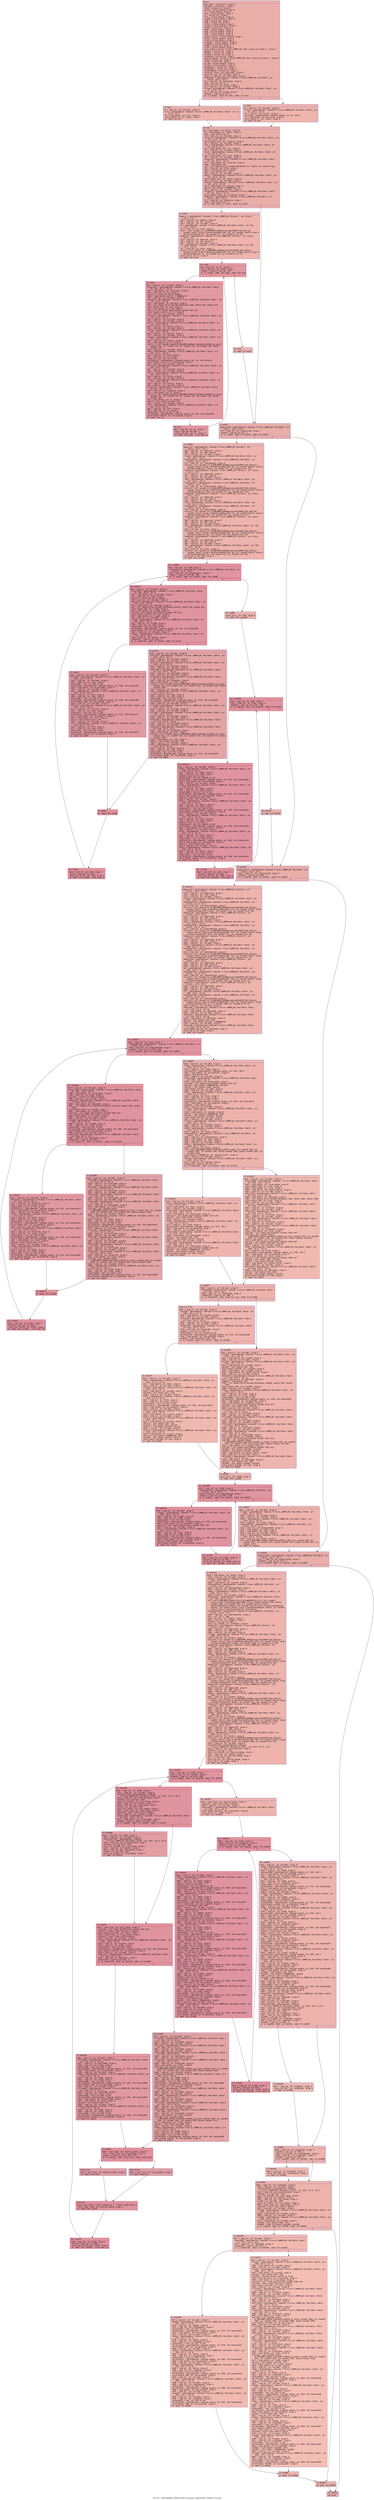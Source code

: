 digraph "CFG for '_ZN9LAMMPS_NS9PairTable13compute_tableEPNS0_5TableE' function" {
	label="CFG for '_ZN9LAMMPS_NS9PairTable13compute_tableEPNS0_5TableE' function";

	Node0x55f58a393c50 [shape=record,color="#3d50c3ff", style=filled, fillcolor="#d0473d70" fontname="Courier",label="{entry:\l|  %this.addr = alloca ptr, align 8\l  %tb.addr = alloca ptr, align 8\l  %tlm1 = alloca i32, align 4\l  %inner = alloca double, align 8\l  %r = alloca double, align 8\l  %rsq = alloca double, align 8\l  %i = alloca i32, align 4\l  %r47 = alloca double, align 8\l  %rsq48 = alloca double, align 8\l  %i49 = alloca i32, align 4\l  %i99 = alloca i32, align 4\l  %r154 = alloca double, align 8\l  %rsq155 = alloca double, align 8\l  %i156 = alloca i32, align 4\l  %ep0 = alloca double, align 8\l  %epn = alloca double, align 8\l  %fp0 = alloca double, align 8\l  %fpn = alloca double, align 8\l  %secant_factor = alloca double, align 8\l  %rsq1 = alloca double, align 8\l  %rsq2 = alloca double, align 8\l  %rsq2282 = alloca double, align 8\l  %rsq1286 = alloca double, align 8\l  %i308 = alloca i32, align 4\l  %r332 = alloca double, align 8\l  %rsq_lookup = alloca %\"union.LAMMPS_NS::Pair::union_int_float_t\", align 4\l  %masklo = alloca i32, align 4\l  %maskhi = alloca i32, align 4\l  %ntable = alloca i32, align 4\l  %ntablem1 = alloca i32, align 4\l  %minrsq_lookup = alloca %\"union.LAMMPS_NS::Pair::union_int_float_t\", align 4\l  %i356 = alloca i32, align 4\l  %i418 = alloca i32, align 4\l  %e_tmp = alloca double, align 8\l  %f_tmp = alloca double, align 8\l  %itablemin = alloca i32, align 4\l  %itablemax = alloca i32, align 4\l  %itablemaxm1 = alloca i32, align 4\l  store ptr %this, ptr %this.addr, align 8\l  store ptr %tb, ptr %tb.addr, align 8\l  %this1 = load ptr, ptr %this.addr, align 8\l  %tablength = getelementptr inbounds %\"class.LAMMPS_NS::PairTable\", ptr\l... %this1, i32 0, i32 2\l  %0 = load i32, ptr %tablength, align 8\l  %sub = sub nsw i32 %0, 1\l  store i32 %sub, ptr %tlm1, align 4\l  %1 = load ptr, ptr %tb.addr, align 8\l  %rflag = getelementptr inbounds %\"struct.LAMMPS_NS::PairTable::Table\", ptr\l... %1, i32 0, i32 1\l  %2 = load i32, ptr %rflag, align 4\l  %tobool = icmp ne i32 %2, 0\l  br i1 %tobool, label %if.then, label %if.else\l|{<s0>T|<s1>F}}"];
	Node0x55f58a393c50:s0 -> Node0x55f58a395ea0[tooltip="entry -> if.then\nProbability 62.50%" ];
	Node0x55f58a393c50:s1 -> Node0x55f58a395f10[tooltip="entry -> if.else\nProbability 37.50%" ];
	Node0x55f58a395ea0 [shape=record,color="#3d50c3ff", style=filled, fillcolor="#d6524470" fontname="Courier",label="{if.then:\l|  %3 = load ptr, ptr %tb.addr, align 8\l  %rlo = getelementptr inbounds %\"struct.LAMMPS_NS::PairTable::Table\", ptr %3,\l... i32 0, i32 7\l  %4 = load double, ptr %rlo, align 8\l  store double %4, ptr %inner, align 8\l  br label %if.end\l}"];
	Node0x55f58a395ea0 -> Node0x55f58a394ca0[tooltip="if.then -> if.end\nProbability 100.00%" ];
	Node0x55f58a395f10 [shape=record,color="#3d50c3ff", style=filled, fillcolor="#d8564670" fontname="Courier",label="{if.else:\l|  %5 = load ptr, ptr %tb.addr, align 8\l  %rfile = getelementptr inbounds %\"struct.LAMMPS_NS::PairTable::Table\", ptr\l... %5, i32 0, i32 12\l  %6 = load ptr, ptr %rfile, align 8\l  %arrayidx = getelementptr inbounds double, ptr %6, i64 0\l  %7 = load double, ptr %arrayidx, align 8\l  store double %7, ptr %inner, align 8\l  br label %if.end\l}"];
	Node0x55f58a395f10 -> Node0x55f58a394ca0[tooltip="if.else -> if.end\nProbability 100.00%" ];
	Node0x55f58a394ca0 [shape=record,color="#3d50c3ff", style=filled, fillcolor="#d0473d70" fontname="Courier",label="{if.end:\l|  %8 = load double, ptr %inner, align 8\l  %9 = load double, ptr %inner, align 8\l  %mul = fmul double %8, %9\l  %10 = load ptr, ptr %tb.addr, align 8\l  %innersq = getelementptr inbounds %\"struct.LAMMPS_NS::PairTable::Table\", ptr\l... %10, i32 0, i32 17\l  store double %mul, ptr %innersq, align 8\l  %11 = load ptr, ptr %tb.addr, align 8\l  %cut = getelementptr inbounds %\"struct.LAMMPS_NS::PairTable::Table\", ptr\l... %11, i32 0, i32 11\l  %12 = load double, ptr %cut, align 8\l  %13 = load ptr, ptr %tb.addr, align 8\l  %cut2 = getelementptr inbounds %\"struct.LAMMPS_NS::PairTable::Table\", ptr\l... %13, i32 0, i32 11\l  %14 = load double, ptr %cut2, align 8\l  %15 = load ptr, ptr %tb.addr, align 8\l  %innersq4 = getelementptr inbounds %\"struct.LAMMPS_NS::PairTable::Table\",\l... ptr %15, i32 0, i32 17\l  %16 = load double, ptr %innersq4, align 8\l  %neg = fneg double %16\l  %17 = call double @llvm.fmuladd.f64(double %12, double %14, double %neg)\l  %18 = load i32, ptr %tlm1, align 4\l  %conv = sitofp i32 %18 to double\l  %div = fdiv double %17, %conv\l  %19 = load ptr, ptr %tb.addr, align 8\l  %delta = getelementptr inbounds %\"struct.LAMMPS_NS::PairTable::Table\", ptr\l... %19, i32 0, i32 18\l  store double %div, ptr %delta, align 8\l  %20 = load ptr, ptr %tb.addr, align 8\l  %delta5 = getelementptr inbounds %\"struct.LAMMPS_NS::PairTable::Table\", ptr\l... %20, i32 0, i32 18\l  %21 = load double, ptr %delta5, align 8\l  %div6 = fdiv double 1.000000e+00, %21\l  %22 = load ptr, ptr %tb.addr, align 8\l  %invdelta = getelementptr inbounds %\"struct.LAMMPS_NS::PairTable::Table\",\l... ptr %22, i32 0, i32 19\l  store double %div6, ptr %invdelta, align 8\l  %tabstyle = getelementptr inbounds %\"class.LAMMPS_NS::PairTable\", ptr\l... %this1, i32 0, i32 1\l  %23 = load i32, ptr %tabstyle, align 4\l  %cmp = icmp eq i32 %23, 0\l  br i1 %cmp, label %if.then7, label %if.end27\l|{<s0>T|<s1>F}}"];
	Node0x55f58a394ca0:s0 -> Node0x55f58a397e70[tooltip="if.end -> if.then7\nProbability 37.50%" ];
	Node0x55f58a394ca0:s1 -> Node0x55f58a397ef0[tooltip="if.end -> if.end27\nProbability 62.50%" ];
	Node0x55f58a397e70 [shape=record,color="#3d50c3ff", style=filled, fillcolor="#d8564670" fontname="Courier",label="{if.then7:\l|  %memory = getelementptr inbounds %\"class.LAMMPS_NS::Pointers\", ptr %this1,\l... i32 0, i32 2\l  %24 = load ptr, ptr %memory, align 8\l  %25 = load ptr, ptr %24, align 8\l  %26 = load ptr, ptr %tb.addr, align 8\l  %e = getelementptr inbounds %\"struct.LAMMPS_NS::PairTable::Table\", ptr %26,\l... i32 0, i32 23\l  %27 = load i32, ptr %tlm1, align 4\l  %call = call noundef ptr @_ZN9LAMMPS_NS6Memory6createIdEEPT_RS3_iPKc(ptr\l... noundef nonnull align 8 dereferenceable(184) %25, ptr noundef nonnull align 8\l... dereferenceable(8) %e, i32 noundef %27, ptr noundef @.str.46)\l  %memory8 = getelementptr inbounds %\"class.LAMMPS_NS::Pointers\", ptr %this1,\l... i32 0, i32 2\l  %28 = load ptr, ptr %memory8, align 8\l  %29 = load ptr, ptr %28, align 8\l  %30 = load ptr, ptr %tb.addr, align 8\l  %f = getelementptr inbounds %\"struct.LAMMPS_NS::PairTable::Table\", ptr %30,\l... i32 0, i32 25\l  %31 = load i32, ptr %tlm1, align 4\l  %call9 = call noundef ptr @_ZN9LAMMPS_NS6Memory6createIdEEPT_RS3_iPKc(ptr\l... noundef nonnull align 8 dereferenceable(184) %29, ptr noundef nonnull align 8\l... dereferenceable(8) %f, i32 noundef %31, ptr noundef @.str.47)\l  store i32 0, ptr %i, align 4\l  br label %for.cond\l}"];
	Node0x55f58a397e70 -> Node0x55f58a398b70[tooltip="if.then7 -> for.cond\nProbability 100.00%" ];
	Node0x55f58a398b70 [shape=record,color="#b70d28ff", style=filled, fillcolor="#bb1b2c70" fontname="Courier",label="{for.cond:\l|  %32 = load i32, ptr %i, align 4\l  %33 = load i32, ptr %tlm1, align 4\l  %cmp10 = icmp slt i32 %32, %33\l  br i1 %cmp10, label %for.body, label %for.end\l|{<s0>T|<s1>F}}"];
	Node0x55f58a398b70:s0 -> Node0x55f58a398dc0[tooltip="for.cond -> for.body\nProbability 96.88%" ];
	Node0x55f58a398b70:s1 -> Node0x55f58a398e40[tooltip="for.cond -> for.end\nProbability 3.12%" ];
	Node0x55f58a398dc0 [shape=record,color="#b70d28ff", style=filled, fillcolor="#bb1b2c70" fontname="Courier",label="{for.body:\l|  %34 = load ptr, ptr %tb.addr, align 8\l  %innersq11 = getelementptr inbounds %\"struct.LAMMPS_NS::PairTable::Table\",\l... ptr %34, i32 0, i32 17\l  %35 = load double, ptr %innersq11, align 8\l  %36 = load i32, ptr %i, align 4\l  %conv12 = sitofp i32 %36 to double\l  %add = fadd double %conv12, 5.000000e-01\l  %37 = load ptr, ptr %tb.addr, align 8\l  %delta13 = getelementptr inbounds %\"struct.LAMMPS_NS::PairTable::Table\", ptr\l... %37, i32 0, i32 18\l  %38 = load double, ptr %delta13, align 8\l  %39 = call double @llvm.fmuladd.f64(double %add, double %38, double %35)\l  store double %39, ptr %rsq, align 8\l  %40 = load double, ptr %rsq, align 8\l  %call15 = call double @sqrt(double noundef %40) #13\l  store double %call15, ptr %r, align 8\l  %41 = load ptr, ptr %tb.addr, align 8\l  %rfile16 = getelementptr inbounds %\"struct.LAMMPS_NS::PairTable::Table\", ptr\l... %41, i32 0, i32 12\l  %42 = load ptr, ptr %rfile16, align 8\l  %43 = load ptr, ptr %tb.addr, align 8\l  %efile = getelementptr inbounds %\"struct.LAMMPS_NS::PairTable::Table\", ptr\l... %43, i32 0, i32 13\l  %44 = load ptr, ptr %efile, align 8\l  %45 = load ptr, ptr %tb.addr, align 8\l  %e2file = getelementptr inbounds %\"struct.LAMMPS_NS::PairTable::Table\", ptr\l... %45, i32 0, i32 15\l  %46 = load ptr, ptr %e2file, align 8\l  %47 = load ptr, ptr %tb.addr, align 8\l  %ninput = getelementptr inbounds %\"struct.LAMMPS_NS::PairTable::Table\", ptr\l... %47, i32 0, i32 0\l  %48 = load i32, ptr %ninput, align 8\l  %49 = load double, ptr %r, align 8\l  %call17 = call noundef double @_ZN9LAMMPS_NS9PairTable6splintEPdS1_S1_id(ptr\l... noundef %42, ptr noundef %44, ptr noundef %46, i32 noundef %48, double\l... noundef %49)\l  %50 = load ptr, ptr %tb.addr, align 8\l  %e18 = getelementptr inbounds %\"struct.LAMMPS_NS::PairTable::Table\", ptr\l... %50, i32 0, i32 23\l  %51 = load ptr, ptr %e18, align 8\l  %52 = load i32, ptr %i, align 4\l  %idxprom = sext i32 %52 to i64\l  %arrayidx19 = getelementptr inbounds double, ptr %51, i64 %idxprom\l  store double %call17, ptr %arrayidx19, align 8\l  %53 = load ptr, ptr %tb.addr, align 8\l  %rfile20 = getelementptr inbounds %\"struct.LAMMPS_NS::PairTable::Table\", ptr\l... %53, i32 0, i32 12\l  %54 = load ptr, ptr %rfile20, align 8\l  %55 = load ptr, ptr %tb.addr, align 8\l  %ffile = getelementptr inbounds %\"struct.LAMMPS_NS::PairTable::Table\", ptr\l... %55, i32 0, i32 14\l  %56 = load ptr, ptr %ffile, align 8\l  %57 = load ptr, ptr %tb.addr, align 8\l  %f2file = getelementptr inbounds %\"struct.LAMMPS_NS::PairTable::Table\", ptr\l... %57, i32 0, i32 16\l  %58 = load ptr, ptr %f2file, align 8\l  %59 = load ptr, ptr %tb.addr, align 8\l  %ninput21 = getelementptr inbounds %\"struct.LAMMPS_NS::PairTable::Table\",\l... ptr %59, i32 0, i32 0\l  %60 = load i32, ptr %ninput21, align 8\l  %61 = load double, ptr %r, align 8\l  %call22 = call noundef double @_ZN9LAMMPS_NS9PairTable6splintEPdS1_S1_id(ptr\l... noundef %54, ptr noundef %56, ptr noundef %58, i32 noundef %60, double\l... noundef %61)\l  %62 = load double, ptr %r, align 8\l  %div23 = fdiv double %call22, %62\l  %63 = load ptr, ptr %tb.addr, align 8\l  %f24 = getelementptr inbounds %\"struct.LAMMPS_NS::PairTable::Table\", ptr\l... %63, i32 0, i32 25\l  %64 = load ptr, ptr %f24, align 8\l  %65 = load i32, ptr %i, align 4\l  %idxprom25 = sext i32 %65 to i64\l  %arrayidx26 = getelementptr inbounds double, ptr %64, i64 %idxprom25\l  store double %div23, ptr %arrayidx26, align 8\l  br label %for.inc\l}"];
	Node0x55f58a398dc0 -> Node0x55f58a3965d0[tooltip="for.body -> for.inc\nProbability 100.00%" ];
	Node0x55f58a3965d0 [shape=record,color="#b70d28ff", style=filled, fillcolor="#bb1b2c70" fontname="Courier",label="{for.inc:\l|  %66 = load i32, ptr %i, align 4\l  %inc = add nsw i32 %66, 1\l  store i32 %inc, ptr %i, align 4\l  br label %for.cond, !llvm.loop !6\l}"];
	Node0x55f58a3965d0 -> Node0x55f58a398b70[tooltip="for.inc -> for.cond\nProbability 100.00%" ];
	Node0x55f58a398e40 [shape=record,color="#3d50c3ff", style=filled, fillcolor="#d8564670" fontname="Courier",label="{for.end:\l|  br label %if.end27\l}"];
	Node0x55f58a398e40 -> Node0x55f58a397ef0[tooltip="for.end -> if.end27\nProbability 100.00%" ];
	Node0x55f58a397ef0 [shape=record,color="#3d50c3ff", style=filled, fillcolor="#d0473d70" fontname="Courier",label="{if.end27:\l|  %tabstyle28 = getelementptr inbounds %\"class.LAMMPS_NS::PairTable\", ptr\l... %this1, i32 0, i32 1\l  %67 = load i32, ptr %tabstyle28, align 4\l  %cmp29 = icmp eq i32 %67, 1\l  br i1 %cmp29, label %if.then30, label %if.end128\l|{<s0>T|<s1>F}}"];
	Node0x55f58a397ef0:s0 -> Node0x55f58a39caf0[tooltip="if.end27 -> if.then30\nProbability 50.00%" ];
	Node0x55f58a397ef0:s1 -> Node0x55f58a39cb70[tooltip="if.end27 -> if.end128\nProbability 50.00%" ];
	Node0x55f58a39caf0 [shape=record,color="#3d50c3ff", style=filled, fillcolor="#d6524470" fontname="Courier",label="{if.then30:\l|  %memory31 = getelementptr inbounds %\"class.LAMMPS_NS::Pointers\", ptr\l... %this1, i32 0, i32 2\l  %68 = load ptr, ptr %memory31, align 8\l  %69 = load ptr, ptr %68, align 8\l  %70 = load ptr, ptr %tb.addr, align 8\l  %rsq32 = getelementptr inbounds %\"struct.LAMMPS_NS::PairTable::Table\", ptr\l... %70, i32 0, i32 21\l  %tablength33 = getelementptr inbounds %\"class.LAMMPS_NS::PairTable\", ptr\l... %this1, i32 0, i32 2\l  %71 = load i32, ptr %tablength33, align 8\l  %call34 = call noundef ptr @_ZN9LAMMPS_NS6Memory6createIdEEPT_RS3_iPKc(ptr\l... noundef nonnull align 8 dereferenceable(184) %69, ptr noundef nonnull align 8\l... dereferenceable(8) %rsq32, i32 noundef %71, ptr noundef @.str.48)\l  %memory35 = getelementptr inbounds %\"class.LAMMPS_NS::Pointers\", ptr %this1,\l... i32 0, i32 2\l  %72 = load ptr, ptr %memory35, align 8\l  %73 = load ptr, ptr %72, align 8\l  %74 = load ptr, ptr %tb.addr, align 8\l  %e36 = getelementptr inbounds %\"struct.LAMMPS_NS::PairTable::Table\", ptr\l... %74, i32 0, i32 23\l  %tablength37 = getelementptr inbounds %\"class.LAMMPS_NS::PairTable\", ptr\l... %this1, i32 0, i32 2\l  %75 = load i32, ptr %tablength37, align 8\l  %call38 = call noundef ptr @_ZN9LAMMPS_NS6Memory6createIdEEPT_RS3_iPKc(ptr\l... noundef nonnull align 8 dereferenceable(184) %73, ptr noundef nonnull align 8\l... dereferenceable(8) %e36, i32 noundef %75, ptr noundef @.str.46)\l  %memory39 = getelementptr inbounds %\"class.LAMMPS_NS::Pointers\", ptr %this1,\l... i32 0, i32 2\l  %76 = load ptr, ptr %memory39, align 8\l  %77 = load ptr, ptr %76, align 8\l  %78 = load ptr, ptr %tb.addr, align 8\l  %f40 = getelementptr inbounds %\"struct.LAMMPS_NS::PairTable::Table\", ptr\l... %78, i32 0, i32 25\l  %tablength41 = getelementptr inbounds %\"class.LAMMPS_NS::PairTable\", ptr\l... %this1, i32 0, i32 2\l  %79 = load i32, ptr %tablength41, align 8\l  %call42 = call noundef ptr @_ZN9LAMMPS_NS6Memory6createIdEEPT_RS3_iPKc(ptr\l... noundef nonnull align 8 dereferenceable(184) %77, ptr noundef nonnull align 8\l... dereferenceable(8) %f40, i32 noundef %79, ptr noundef @.str.47)\l  %memory43 = getelementptr inbounds %\"class.LAMMPS_NS::Pointers\", ptr %this1,\l... i32 0, i32 2\l  %80 = load ptr, ptr %memory43, align 8\l  %81 = load ptr, ptr %80, align 8\l  %82 = load ptr, ptr %tb.addr, align 8\l  %de = getelementptr inbounds %\"struct.LAMMPS_NS::PairTable::Table\", ptr %82,\l... i32 0, i32 24\l  %83 = load i32, ptr %tlm1, align 4\l  %call44 = call noundef ptr @_ZN9LAMMPS_NS6Memory6createIdEEPT_RS3_iPKc(ptr\l... noundef nonnull align 8 dereferenceable(184) %81, ptr noundef nonnull align 8\l... dereferenceable(8) %de, i32 noundef %83, ptr noundef @.str.49)\l  %memory45 = getelementptr inbounds %\"class.LAMMPS_NS::Pointers\", ptr %this1,\l... i32 0, i32 2\l  %84 = load ptr, ptr %memory45, align 8\l  %85 = load ptr, ptr %84, align 8\l  %86 = load ptr, ptr %tb.addr, align 8\l  %df = getelementptr inbounds %\"struct.LAMMPS_NS::PairTable::Table\", ptr %86,\l... i32 0, i32 26\l  %87 = load i32, ptr %tlm1, align 4\l  %call46 = call noundef ptr @_ZN9LAMMPS_NS6Memory6createIdEEPT_RS3_iPKc(ptr\l... noundef nonnull align 8 dereferenceable(184) %85, ptr noundef nonnull align 8\l... dereferenceable(8) %df, i32 noundef %87, ptr noundef @.str.50)\l  store i32 0, ptr %i49, align 4\l  br label %for.cond50\l}"];
	Node0x55f58a39caf0 -> Node0x55f58a39eb20[tooltip="if.then30 -> for.cond50\nProbability 100.00%" ];
	Node0x55f58a39eb20 [shape=record,color="#b70d28ff", style=filled, fillcolor="#b70d2870" fontname="Courier",label="{for.cond50:\l|  %88 = load i32, ptr %i49, align 4\l  %tablength51 = getelementptr inbounds %\"class.LAMMPS_NS::PairTable\", ptr\l... %this1, i32 0, i32 2\l  %89 = load i32, ptr %tablength51, align 8\l  %cmp52 = icmp slt i32 %88, %89\l  br i1 %cmp52, label %for.body53, label %for.end98\l|{<s0>T|<s1>F}}"];
	Node0x55f58a39eb20:s0 -> Node0x55f58a39ee60[tooltip="for.cond50 -> for.body53\nProbability 96.88%" ];
	Node0x55f58a39eb20:s1 -> Node0x55f58a39eee0[tooltip="for.cond50 -> for.end98\nProbability 3.12%" ];
	Node0x55f58a39ee60 [shape=record,color="#b70d28ff", style=filled, fillcolor="#b70d2870" fontname="Courier",label="{for.body53:\l|  %90 = load ptr, ptr %tb.addr, align 8\l  %innersq54 = getelementptr inbounds %\"struct.LAMMPS_NS::PairTable::Table\",\l... ptr %90, i32 0, i32 17\l  %91 = load double, ptr %innersq54, align 8\l  %92 = load i32, ptr %i49, align 4\l  %conv55 = sitofp i32 %92 to double\l  %93 = load ptr, ptr %tb.addr, align 8\l  %delta56 = getelementptr inbounds %\"struct.LAMMPS_NS::PairTable::Table\", ptr\l... %93, i32 0, i32 18\l  %94 = load double, ptr %delta56, align 8\l  %95 = call double @llvm.fmuladd.f64(double %conv55, double %94, double %91)\l  store double %95, ptr %rsq48, align 8\l  %96 = load double, ptr %rsq48, align 8\l  %call58 = call double @sqrt(double noundef %96) #13\l  store double %call58, ptr %r47, align 8\l  %97 = load double, ptr %rsq48, align 8\l  %98 = load ptr, ptr %tb.addr, align 8\l  %rsq59 = getelementptr inbounds %\"struct.LAMMPS_NS::PairTable::Table\", ptr\l... %98, i32 0, i32 21\l  %99 = load ptr, ptr %rsq59, align 8\l  %100 = load i32, ptr %i49, align 4\l  %idxprom60 = sext i32 %100 to i64\l  %arrayidx61 = getelementptr inbounds double, ptr %99, i64 %idxprom60\l  store double %97, ptr %arrayidx61, align 8\l  %101 = load ptr, ptr %tb.addr, align 8\l  %match = getelementptr inbounds %\"struct.LAMMPS_NS::PairTable::Table\", ptr\l... %101, i32 0, i32 3\l  %102 = load i32, ptr %match, align 4\l  %tobool62 = icmp ne i32 %102, 0\l  br i1 %tobool62, label %if.then63, label %if.else77\l|{<s0>T|<s1>F}}"];
	Node0x55f58a39ee60:s0 -> Node0x55f58a3a08a0[tooltip="for.body53 -> if.then63\nProbability 62.50%" ];
	Node0x55f58a39ee60:s1 -> Node0x55f58a3a0920[tooltip="for.body53 -> if.else77\nProbability 37.50%" ];
	Node0x55f58a3a08a0 [shape=record,color="#b70d28ff", style=filled, fillcolor="#bb1b2c70" fontname="Courier",label="{if.then63:\l|  %103 = load ptr, ptr %tb.addr, align 8\l  %efile64 = getelementptr inbounds %\"struct.LAMMPS_NS::PairTable::Table\", ptr\l... %103, i32 0, i32 13\l  %104 = load ptr, ptr %efile64, align 8\l  %105 = load i32, ptr %i49, align 4\l  %idxprom65 = sext i32 %105 to i64\l  %arrayidx66 = getelementptr inbounds double, ptr %104, i64 %idxprom65\l  %106 = load double, ptr %arrayidx66, align 8\l  %107 = load ptr, ptr %tb.addr, align 8\l  %e67 = getelementptr inbounds %\"struct.LAMMPS_NS::PairTable::Table\", ptr\l... %107, i32 0, i32 23\l  %108 = load ptr, ptr %e67, align 8\l  %109 = load i32, ptr %i49, align 4\l  %idxprom68 = sext i32 %109 to i64\l  %arrayidx69 = getelementptr inbounds double, ptr %108, i64 %idxprom68\l  store double %106, ptr %arrayidx69, align 8\l  %110 = load ptr, ptr %tb.addr, align 8\l  %ffile70 = getelementptr inbounds %\"struct.LAMMPS_NS::PairTable::Table\", ptr\l... %110, i32 0, i32 14\l  %111 = load ptr, ptr %ffile70, align 8\l  %112 = load i32, ptr %i49, align 4\l  %idxprom71 = sext i32 %112 to i64\l  %arrayidx72 = getelementptr inbounds double, ptr %111, i64 %idxprom71\l  %113 = load double, ptr %arrayidx72, align 8\l  %114 = load double, ptr %r47, align 8\l  %div73 = fdiv double %113, %114\l  %115 = load ptr, ptr %tb.addr, align 8\l  %f74 = getelementptr inbounds %\"struct.LAMMPS_NS::PairTable::Table\", ptr\l... %115, i32 0, i32 25\l  %116 = load ptr, ptr %f74, align 8\l  %117 = load i32, ptr %i49, align 4\l  %idxprom75 = sext i32 %117 to i64\l  %arrayidx76 = getelementptr inbounds double, ptr %116, i64 %idxprom75\l  store double %div73, ptr %arrayidx76, align 8\l  br label %if.end95\l}"];
	Node0x55f58a3a08a0 -> Node0x55f58a3a1d60[tooltip="if.then63 -> if.end95\nProbability 100.00%" ];
	Node0x55f58a3a0920 [shape=record,color="#3d50c3ff", style=filled, fillcolor="#c32e3170" fontname="Courier",label="{if.else77:\l|  %118 = load ptr, ptr %tb.addr, align 8\l  %rfile78 = getelementptr inbounds %\"struct.LAMMPS_NS::PairTable::Table\", ptr\l... %118, i32 0, i32 12\l  %119 = load ptr, ptr %rfile78, align 8\l  %120 = load ptr, ptr %tb.addr, align 8\l  %efile79 = getelementptr inbounds %\"struct.LAMMPS_NS::PairTable::Table\", ptr\l... %120, i32 0, i32 13\l  %121 = load ptr, ptr %efile79, align 8\l  %122 = load ptr, ptr %tb.addr, align 8\l  %e2file80 = getelementptr inbounds %\"struct.LAMMPS_NS::PairTable::Table\",\l... ptr %122, i32 0, i32 15\l  %123 = load ptr, ptr %e2file80, align 8\l  %124 = load ptr, ptr %tb.addr, align 8\l  %ninput81 = getelementptr inbounds %\"struct.LAMMPS_NS::PairTable::Table\",\l... ptr %124, i32 0, i32 0\l  %125 = load i32, ptr %ninput81, align 8\l  %126 = load double, ptr %r47, align 8\l  %call82 = call noundef double @_ZN9LAMMPS_NS9PairTable6splintEPdS1_S1_id(ptr\l... noundef %119, ptr noundef %121, ptr noundef %123, i32 noundef %125, double\l... noundef %126)\l  %127 = load ptr, ptr %tb.addr, align 8\l  %e83 = getelementptr inbounds %\"struct.LAMMPS_NS::PairTable::Table\", ptr\l... %127, i32 0, i32 23\l  %128 = load ptr, ptr %e83, align 8\l  %129 = load i32, ptr %i49, align 4\l  %idxprom84 = sext i32 %129 to i64\l  %arrayidx85 = getelementptr inbounds double, ptr %128, i64 %idxprom84\l  store double %call82, ptr %arrayidx85, align 8\l  %130 = load ptr, ptr %tb.addr, align 8\l  %rfile86 = getelementptr inbounds %\"struct.LAMMPS_NS::PairTable::Table\", ptr\l... %130, i32 0, i32 12\l  %131 = load ptr, ptr %rfile86, align 8\l  %132 = load ptr, ptr %tb.addr, align 8\l  %ffile87 = getelementptr inbounds %\"struct.LAMMPS_NS::PairTable::Table\", ptr\l... %132, i32 0, i32 14\l  %133 = load ptr, ptr %ffile87, align 8\l  %134 = load ptr, ptr %tb.addr, align 8\l  %f2file88 = getelementptr inbounds %\"struct.LAMMPS_NS::PairTable::Table\",\l... ptr %134, i32 0, i32 16\l  %135 = load ptr, ptr %f2file88, align 8\l  %136 = load ptr, ptr %tb.addr, align 8\l  %ninput89 = getelementptr inbounds %\"struct.LAMMPS_NS::PairTable::Table\",\l... ptr %136, i32 0, i32 0\l  %137 = load i32, ptr %ninput89, align 8\l  %138 = load double, ptr %r47, align 8\l  %call90 = call noundef double @_ZN9LAMMPS_NS9PairTable6splintEPdS1_S1_id(ptr\l... noundef %131, ptr noundef %133, ptr noundef %135, i32 noundef %137, double\l... noundef %138)\l  %139 = load double, ptr %r47, align 8\l  %div91 = fdiv double %call90, %139\l  %140 = load ptr, ptr %tb.addr, align 8\l  %f92 = getelementptr inbounds %\"struct.LAMMPS_NS::PairTable::Table\", ptr\l... %140, i32 0, i32 25\l  %141 = load ptr, ptr %f92, align 8\l  %142 = load i32, ptr %i49, align 4\l  %idxprom93 = sext i32 %142 to i64\l  %arrayidx94 = getelementptr inbounds double, ptr %141, i64 %idxprom93\l  store double %div91, ptr %arrayidx94, align 8\l  br label %if.end95\l}"];
	Node0x55f58a3a0920 -> Node0x55f58a3a1d60[tooltip="if.else77 -> if.end95\nProbability 100.00%" ];
	Node0x55f58a3a1d60 [shape=record,color="#b70d28ff", style=filled, fillcolor="#b70d2870" fontname="Courier",label="{if.end95:\l|  br label %for.inc96\l}"];
	Node0x55f58a3a1d60 -> Node0x55f58a3a3c30[tooltip="if.end95 -> for.inc96\nProbability 100.00%" ];
	Node0x55f58a3a3c30 [shape=record,color="#b70d28ff", style=filled, fillcolor="#b70d2870" fontname="Courier",label="{for.inc96:\l|  %143 = load i32, ptr %i49, align 4\l  %inc97 = add nsw i32 %143, 1\l  store i32 %inc97, ptr %i49, align 4\l  br label %for.cond50, !llvm.loop !8\l}"];
	Node0x55f58a3a3c30 -> Node0x55f58a39eb20[tooltip="for.inc96 -> for.cond50\nProbability 100.00%" ];
	Node0x55f58a39eee0 [shape=record,color="#3d50c3ff", style=filled, fillcolor="#d6524470" fontname="Courier",label="{for.end98:\l|  store i32 0, ptr %i99, align 4\l  br label %for.cond100\l}"];
	Node0x55f58a39eee0 -> Node0x55f58a3a40d0[tooltip="for.end98 -> for.cond100\nProbability 100.00%" ];
	Node0x55f58a3a40d0 [shape=record,color="#b70d28ff", style=filled, fillcolor="#b70d2870" fontname="Courier",label="{for.cond100:\l|  %144 = load i32, ptr %i99, align 4\l  %145 = load i32, ptr %tlm1, align 4\l  %cmp101 = icmp slt i32 %144, %145\l  br i1 %cmp101, label %for.body102, label %for.end127\l|{<s0>T|<s1>F}}"];
	Node0x55f58a3a40d0:s0 -> Node0x55f58a3a4370[tooltip="for.cond100 -> for.body102\nProbability 96.88%" ];
	Node0x55f58a3a40d0:s1 -> Node0x55f58a3a43f0[tooltip="for.cond100 -> for.end127\nProbability 3.12%" ];
	Node0x55f58a3a4370 [shape=record,color="#b70d28ff", style=filled, fillcolor="#b70d2870" fontname="Courier",label="{for.body102:\l|  %146 = load ptr, ptr %tb.addr, align 8\l  %e103 = getelementptr inbounds %\"struct.LAMMPS_NS::PairTable::Table\", ptr\l... %146, i32 0, i32 23\l  %147 = load ptr, ptr %e103, align 8\l  %148 = load i32, ptr %i99, align 4\l  %add104 = add nsw i32 %148, 1\l  %idxprom105 = sext i32 %add104 to i64\l  %arrayidx106 = getelementptr inbounds double, ptr %147, i64 %idxprom105\l  %149 = load double, ptr %arrayidx106, align 8\l  %150 = load ptr, ptr %tb.addr, align 8\l  %e107 = getelementptr inbounds %\"struct.LAMMPS_NS::PairTable::Table\", ptr\l... %150, i32 0, i32 23\l  %151 = load ptr, ptr %e107, align 8\l  %152 = load i32, ptr %i99, align 4\l  %idxprom108 = sext i32 %152 to i64\l  %arrayidx109 = getelementptr inbounds double, ptr %151, i64 %idxprom108\l  %153 = load double, ptr %arrayidx109, align 8\l  %sub110 = fsub double %149, %153\l  %154 = load ptr, ptr %tb.addr, align 8\l  %de111 = getelementptr inbounds %\"struct.LAMMPS_NS::PairTable::Table\", ptr\l... %154, i32 0, i32 24\l  %155 = load ptr, ptr %de111, align 8\l  %156 = load i32, ptr %i99, align 4\l  %idxprom112 = sext i32 %156 to i64\l  %arrayidx113 = getelementptr inbounds double, ptr %155, i64 %idxprom112\l  store double %sub110, ptr %arrayidx113, align 8\l  %157 = load ptr, ptr %tb.addr, align 8\l  %f114 = getelementptr inbounds %\"struct.LAMMPS_NS::PairTable::Table\", ptr\l... %157, i32 0, i32 25\l  %158 = load ptr, ptr %f114, align 8\l  %159 = load i32, ptr %i99, align 4\l  %add115 = add nsw i32 %159, 1\l  %idxprom116 = sext i32 %add115 to i64\l  %arrayidx117 = getelementptr inbounds double, ptr %158, i64 %idxprom116\l  %160 = load double, ptr %arrayidx117, align 8\l  %161 = load ptr, ptr %tb.addr, align 8\l  %f118 = getelementptr inbounds %\"struct.LAMMPS_NS::PairTable::Table\", ptr\l... %161, i32 0, i32 25\l  %162 = load ptr, ptr %f118, align 8\l  %163 = load i32, ptr %i99, align 4\l  %idxprom119 = sext i32 %163 to i64\l  %arrayidx120 = getelementptr inbounds double, ptr %162, i64 %idxprom119\l  %164 = load double, ptr %arrayidx120, align 8\l  %sub121 = fsub double %160, %164\l  %165 = load ptr, ptr %tb.addr, align 8\l  %df122 = getelementptr inbounds %\"struct.LAMMPS_NS::PairTable::Table\", ptr\l... %165, i32 0, i32 26\l  %166 = load ptr, ptr %df122, align 8\l  %167 = load i32, ptr %i99, align 4\l  %idxprom123 = sext i32 %167 to i64\l  %arrayidx124 = getelementptr inbounds double, ptr %166, i64 %idxprom123\l  store double %sub121, ptr %arrayidx124, align 8\l  br label %for.inc125\l}"];
	Node0x55f58a3a4370 -> Node0x55f58a39c220[tooltip="for.body102 -> for.inc125\nProbability 100.00%" ];
	Node0x55f58a39c220 [shape=record,color="#b70d28ff", style=filled, fillcolor="#b70d2870" fontname="Courier",label="{for.inc125:\l|  %168 = load i32, ptr %i99, align 4\l  %inc126 = add nsw i32 %168, 1\l  store i32 %inc126, ptr %i99, align 4\l  br label %for.cond100, !llvm.loop !9\l}"];
	Node0x55f58a39c220 -> Node0x55f58a3a40d0[tooltip="for.inc125 -> for.cond100\nProbability 100.00%" ];
	Node0x55f58a3a43f0 [shape=record,color="#3d50c3ff", style=filled, fillcolor="#d6524470" fontname="Courier",label="{for.end127:\l|  br label %if.end128\l}"];
	Node0x55f58a3a43f0 -> Node0x55f58a39cb70[tooltip="for.end127 -> if.end128\nProbability 100.00%" ];
	Node0x55f58a39cb70 [shape=record,color="#3d50c3ff", style=filled, fillcolor="#d0473d70" fontname="Courier",label="{if.end128:\l|  %tabstyle129 = getelementptr inbounds %\"class.LAMMPS_NS::PairTable\", ptr\l... %this1, i32 0, i32 1\l  %169 = load i32, ptr %tabstyle129, align 4\l  %cmp130 = icmp eq i32 %169, 2\l  br i1 %cmp130, label %if.then131, label %if.end328\l|{<s0>T|<s1>F}}"];
	Node0x55f58a39cb70:s0 -> Node0x55f58a3a7510[tooltip="if.end128 -> if.then131\nProbability 50.00%" ];
	Node0x55f58a39cb70:s1 -> Node0x55f58a3a7590[tooltip="if.end128 -> if.end328\nProbability 50.00%" ];
	Node0x55f58a3a7510 [shape=record,color="#3d50c3ff", style=filled, fillcolor="#d6524470" fontname="Courier",label="{if.then131:\l|  %memory132 = getelementptr inbounds %\"class.LAMMPS_NS::Pointers\", ptr\l... %this1, i32 0, i32 2\l  %170 = load ptr, ptr %memory132, align 8\l  %171 = load ptr, ptr %170, align 8\l  %172 = load ptr, ptr %tb.addr, align 8\l  %rsq133 = getelementptr inbounds %\"struct.LAMMPS_NS::PairTable::Table\", ptr\l... %172, i32 0, i32 21\l  %tablength134 = getelementptr inbounds %\"class.LAMMPS_NS::PairTable\", ptr\l... %this1, i32 0, i32 2\l  %173 = load i32, ptr %tablength134, align 8\l  %call135 = call noundef ptr @_ZN9LAMMPS_NS6Memory6createIdEEPT_RS3_iPKc(ptr\l... noundef nonnull align 8 dereferenceable(184) %171, ptr noundef nonnull align\l... 8 dereferenceable(8) %rsq133, i32 noundef %173, ptr noundef @.str.48)\l  %memory136 = getelementptr inbounds %\"class.LAMMPS_NS::Pointers\", ptr\l... %this1, i32 0, i32 2\l  %174 = load ptr, ptr %memory136, align 8\l  %175 = load ptr, ptr %174, align 8\l  %176 = load ptr, ptr %tb.addr, align 8\l  %e137 = getelementptr inbounds %\"struct.LAMMPS_NS::PairTable::Table\", ptr\l... %176, i32 0, i32 23\l  %tablength138 = getelementptr inbounds %\"class.LAMMPS_NS::PairTable\", ptr\l... %this1, i32 0, i32 2\l  %177 = load i32, ptr %tablength138, align 8\l  %call139 = call noundef ptr @_ZN9LAMMPS_NS6Memory6createIdEEPT_RS3_iPKc(ptr\l... noundef nonnull align 8 dereferenceable(184) %175, ptr noundef nonnull align\l... 8 dereferenceable(8) %e137, i32 noundef %177, ptr noundef @.str.46)\l  %memory140 = getelementptr inbounds %\"class.LAMMPS_NS::Pointers\", ptr\l... %this1, i32 0, i32 2\l  %178 = load ptr, ptr %memory140, align 8\l  %179 = load ptr, ptr %178, align 8\l  %180 = load ptr, ptr %tb.addr, align 8\l  %f141 = getelementptr inbounds %\"struct.LAMMPS_NS::PairTable::Table\", ptr\l... %180, i32 0, i32 25\l  %tablength142 = getelementptr inbounds %\"class.LAMMPS_NS::PairTable\", ptr\l... %this1, i32 0, i32 2\l  %181 = load i32, ptr %tablength142, align 8\l  %call143 = call noundef ptr @_ZN9LAMMPS_NS6Memory6createIdEEPT_RS3_iPKc(ptr\l... noundef nonnull align 8 dereferenceable(184) %179, ptr noundef nonnull align\l... 8 dereferenceable(8) %f141, i32 noundef %181, ptr noundef @.str.47)\l  %memory144 = getelementptr inbounds %\"class.LAMMPS_NS::Pointers\", ptr\l... %this1, i32 0, i32 2\l  %182 = load ptr, ptr %memory144, align 8\l  %183 = load ptr, ptr %182, align 8\l  %184 = load ptr, ptr %tb.addr, align 8\l  %e2 = getelementptr inbounds %\"struct.LAMMPS_NS::PairTable::Table\", ptr\l... %184, i32 0, i32 27\l  %tablength145 = getelementptr inbounds %\"class.LAMMPS_NS::PairTable\", ptr\l... %this1, i32 0, i32 2\l  %185 = load i32, ptr %tablength145, align 8\l  %call146 = call noundef ptr @_ZN9LAMMPS_NS6Memory6createIdEEPT_RS3_iPKc(ptr\l... noundef nonnull align 8 dereferenceable(184) %183, ptr noundef nonnull align\l... 8 dereferenceable(8) %e2, i32 noundef %185, ptr noundef @.str.51)\l  %memory147 = getelementptr inbounds %\"class.LAMMPS_NS::Pointers\", ptr\l... %this1, i32 0, i32 2\l  %186 = load ptr, ptr %memory147, align 8\l  %187 = load ptr, ptr %186, align 8\l  %188 = load ptr, ptr %tb.addr, align 8\l  %f2 = getelementptr inbounds %\"struct.LAMMPS_NS::PairTable::Table\", ptr\l... %188, i32 0, i32 28\l  %tablength148 = getelementptr inbounds %\"class.LAMMPS_NS::PairTable\", ptr\l... %this1, i32 0, i32 2\l  %189 = load i32, ptr %tablength148, align 8\l  %call149 = call noundef ptr @_ZN9LAMMPS_NS6Memory6createIdEEPT_RS3_iPKc(ptr\l... noundef nonnull align 8 dereferenceable(184) %187, ptr noundef nonnull align\l... 8 dereferenceable(8) %f2, i32 noundef %189, ptr noundef @.str.52)\l  %190 = load ptr, ptr %tb.addr, align 8\l  %delta150 = getelementptr inbounds %\"struct.LAMMPS_NS::PairTable::Table\",\l... ptr %190, i32 0, i32 18\l  %191 = load double, ptr %delta150, align 8\l  %192 = load ptr, ptr %tb.addr, align 8\l  %delta151 = getelementptr inbounds %\"struct.LAMMPS_NS::PairTable::Table\",\l... ptr %192, i32 0, i32 18\l  %193 = load double, ptr %delta151, align 8\l  %mul152 = fmul double %191, %193\l  %div153 = fdiv double %mul152, 6.000000e+00\l  %194 = load ptr, ptr %tb.addr, align 8\l  %deltasq6 = getelementptr inbounds %\"struct.LAMMPS_NS::PairTable::Table\",\l... ptr %194, i32 0, i32 20\l  store double %div153, ptr %deltasq6, align 8\l  store i32 0, ptr %i156, align 4\l  br label %for.cond157\l}"];
	Node0x55f58a3a7510 -> Node0x55f58a39fca0[tooltip="if.then131 -> for.cond157\nProbability 100.00%" ];
	Node0x55f58a39fca0 [shape=record,color="#b70d28ff", style=filled, fillcolor="#b70d2870" fontname="Courier",label="{for.cond157:\l|  %195 = load i32, ptr %i156, align 4\l  %tablength158 = getelementptr inbounds %\"class.LAMMPS_NS::PairTable\", ptr\l... %this1, i32 0, i32 2\l  %196 = load i32, ptr %tablength158, align 8\l  %cmp159 = icmp slt i32 %195, %196\l  br i1 %cmp159, label %for.body160, label %for.end205\l|{<s0>T|<s1>F}}"];
	Node0x55f58a39fca0:s0 -> Node0x55f58a3a0030[tooltip="for.cond157 -> for.body160\nProbability 96.88%" ];
	Node0x55f58a39fca0:s1 -> Node0x55f58a3a00b0[tooltip="for.cond157 -> for.end205\nProbability 3.12%" ];
	Node0x55f58a3a0030 [shape=record,color="#b70d28ff", style=filled, fillcolor="#b70d2870" fontname="Courier",label="{for.body160:\l|  %197 = load ptr, ptr %tb.addr, align 8\l  %innersq161 = getelementptr inbounds %\"struct.LAMMPS_NS::PairTable::Table\",\l... ptr %197, i32 0, i32 17\l  %198 = load double, ptr %innersq161, align 8\l  %199 = load i32, ptr %i156, align 4\l  %conv162 = sitofp i32 %199 to double\l  %200 = load ptr, ptr %tb.addr, align 8\l  %delta163 = getelementptr inbounds %\"struct.LAMMPS_NS::PairTable::Table\",\l... ptr %200, i32 0, i32 18\l  %201 = load double, ptr %delta163, align 8\l  %202 = call double @llvm.fmuladd.f64(double %conv162, double %201, double\l... %198)\l  store double %202, ptr %rsq155, align 8\l  %203 = load double, ptr %rsq155, align 8\l  %call165 = call double @sqrt(double noundef %203) #13\l  store double %call165, ptr %r154, align 8\l  %204 = load double, ptr %rsq155, align 8\l  %205 = load ptr, ptr %tb.addr, align 8\l  %rsq166 = getelementptr inbounds %\"struct.LAMMPS_NS::PairTable::Table\", ptr\l... %205, i32 0, i32 21\l  %206 = load ptr, ptr %rsq166, align 8\l  %207 = load i32, ptr %i156, align 4\l  %idxprom167 = sext i32 %207 to i64\l  %arrayidx168 = getelementptr inbounds double, ptr %206, i64 %idxprom167\l  store double %204, ptr %arrayidx168, align 8\l  %208 = load ptr, ptr %tb.addr, align 8\l  %match169 = getelementptr inbounds %\"struct.LAMMPS_NS::PairTable::Table\",\l... ptr %208, i32 0, i32 3\l  %209 = load i32, ptr %match169, align 4\l  %tobool170 = icmp ne i32 %209, 0\l  br i1 %tobool170, label %if.then171, label %if.else185\l|{<s0>T|<s1>F}}"];
	Node0x55f58a3a0030:s0 -> Node0x55f58a3ac410[tooltip="for.body160 -> if.then171\nProbability 62.50%" ];
	Node0x55f58a3a0030:s1 -> Node0x55f58a3ac490[tooltip="for.body160 -> if.else185\nProbability 37.50%" ];
	Node0x55f58a3ac410 [shape=record,color="#b70d28ff", style=filled, fillcolor="#bb1b2c70" fontname="Courier",label="{if.then171:\l|  %210 = load ptr, ptr %tb.addr, align 8\l  %efile172 = getelementptr inbounds %\"struct.LAMMPS_NS::PairTable::Table\",\l... ptr %210, i32 0, i32 13\l  %211 = load ptr, ptr %efile172, align 8\l  %212 = load i32, ptr %i156, align 4\l  %idxprom173 = sext i32 %212 to i64\l  %arrayidx174 = getelementptr inbounds double, ptr %211, i64 %idxprom173\l  %213 = load double, ptr %arrayidx174, align 8\l  %214 = load ptr, ptr %tb.addr, align 8\l  %e175 = getelementptr inbounds %\"struct.LAMMPS_NS::PairTable::Table\", ptr\l... %214, i32 0, i32 23\l  %215 = load ptr, ptr %e175, align 8\l  %216 = load i32, ptr %i156, align 4\l  %idxprom176 = sext i32 %216 to i64\l  %arrayidx177 = getelementptr inbounds double, ptr %215, i64 %idxprom176\l  store double %213, ptr %arrayidx177, align 8\l  %217 = load ptr, ptr %tb.addr, align 8\l  %ffile178 = getelementptr inbounds %\"struct.LAMMPS_NS::PairTable::Table\",\l... ptr %217, i32 0, i32 14\l  %218 = load ptr, ptr %ffile178, align 8\l  %219 = load i32, ptr %i156, align 4\l  %idxprom179 = sext i32 %219 to i64\l  %arrayidx180 = getelementptr inbounds double, ptr %218, i64 %idxprom179\l  %220 = load double, ptr %arrayidx180, align 8\l  %221 = load double, ptr %r154, align 8\l  %div181 = fdiv double %220, %221\l  %222 = load ptr, ptr %tb.addr, align 8\l  %f182 = getelementptr inbounds %\"struct.LAMMPS_NS::PairTable::Table\", ptr\l... %222, i32 0, i32 25\l  %223 = load ptr, ptr %f182, align 8\l  %224 = load i32, ptr %i156, align 4\l  %idxprom183 = sext i32 %224 to i64\l  %arrayidx184 = getelementptr inbounds double, ptr %223, i64 %idxprom183\l  store double %div181, ptr %arrayidx184, align 8\l  br label %if.end202\l}"];
	Node0x55f58a3ac410 -> Node0x55f58a3ad890[tooltip="if.then171 -> if.end202\nProbability 100.00%" ];
	Node0x55f58a3ac490 [shape=record,color="#3d50c3ff", style=filled, fillcolor="#c32e3170" fontname="Courier",label="{if.else185:\l|  %225 = load ptr, ptr %tb.addr, align 8\l  %rfile186 = getelementptr inbounds %\"struct.LAMMPS_NS::PairTable::Table\",\l... ptr %225, i32 0, i32 12\l  %226 = load ptr, ptr %rfile186, align 8\l  %227 = load ptr, ptr %tb.addr, align 8\l  %efile187 = getelementptr inbounds %\"struct.LAMMPS_NS::PairTable::Table\",\l... ptr %227, i32 0, i32 13\l  %228 = load ptr, ptr %efile187, align 8\l  %229 = load ptr, ptr %tb.addr, align 8\l  %e2file188 = getelementptr inbounds %\"struct.LAMMPS_NS::PairTable::Table\",\l... ptr %229, i32 0, i32 15\l  %230 = load ptr, ptr %e2file188, align 8\l  %231 = load ptr, ptr %tb.addr, align 8\l  %ninput189 = getelementptr inbounds %\"struct.LAMMPS_NS::PairTable::Table\",\l... ptr %231, i32 0, i32 0\l  %232 = load i32, ptr %ninput189, align 8\l  %233 = load double, ptr %r154, align 8\l  %call190 = call noundef double\l... @_ZN9LAMMPS_NS9PairTable6splintEPdS1_S1_id(ptr noundef %226, ptr noundef\l... %228, ptr noundef %230, i32 noundef %232, double noundef %233)\l  %234 = load ptr, ptr %tb.addr, align 8\l  %e191 = getelementptr inbounds %\"struct.LAMMPS_NS::PairTable::Table\", ptr\l... %234, i32 0, i32 23\l  %235 = load ptr, ptr %e191, align 8\l  %236 = load i32, ptr %i156, align 4\l  %idxprom192 = sext i32 %236 to i64\l  %arrayidx193 = getelementptr inbounds double, ptr %235, i64 %idxprom192\l  store double %call190, ptr %arrayidx193, align 8\l  %237 = load ptr, ptr %tb.addr, align 8\l  %rfile194 = getelementptr inbounds %\"struct.LAMMPS_NS::PairTable::Table\",\l... ptr %237, i32 0, i32 12\l  %238 = load ptr, ptr %rfile194, align 8\l  %239 = load ptr, ptr %tb.addr, align 8\l  %ffile195 = getelementptr inbounds %\"struct.LAMMPS_NS::PairTable::Table\",\l... ptr %239, i32 0, i32 14\l  %240 = load ptr, ptr %ffile195, align 8\l  %241 = load ptr, ptr %tb.addr, align 8\l  %f2file196 = getelementptr inbounds %\"struct.LAMMPS_NS::PairTable::Table\",\l... ptr %241, i32 0, i32 16\l  %242 = load ptr, ptr %f2file196, align 8\l  %243 = load ptr, ptr %tb.addr, align 8\l  %ninput197 = getelementptr inbounds %\"struct.LAMMPS_NS::PairTable::Table\",\l... ptr %243, i32 0, i32 0\l  %244 = load i32, ptr %ninput197, align 8\l  %245 = load double, ptr %r154, align 8\l  %call198 = call noundef double\l... @_ZN9LAMMPS_NS9PairTable6splintEPdS1_S1_id(ptr noundef %238, ptr noundef\l... %240, ptr noundef %242, i32 noundef %244, double noundef %245)\l  %246 = load ptr, ptr %tb.addr, align 8\l  %f199 = getelementptr inbounds %\"struct.LAMMPS_NS::PairTable::Table\", ptr\l... %246, i32 0, i32 25\l  %247 = load ptr, ptr %f199, align 8\l  %248 = load i32, ptr %i156, align 4\l  %idxprom200 = sext i32 %248 to i64\l  %arrayidx201 = getelementptr inbounds double, ptr %247, i64 %idxprom200\l  store double %call198, ptr %arrayidx201, align 8\l  br label %if.end202\l}"];
	Node0x55f58a3ac490 -> Node0x55f58a3ad890[tooltip="if.else185 -> if.end202\nProbability 100.00%" ];
	Node0x55f58a3ad890 [shape=record,color="#b70d28ff", style=filled, fillcolor="#b70d2870" fontname="Courier",label="{if.end202:\l|  br label %for.inc203\l}"];
	Node0x55f58a3ad890 -> Node0x55f58a3af670[tooltip="if.end202 -> for.inc203\nProbability 100.00%" ];
	Node0x55f58a3af670 [shape=record,color="#b70d28ff", style=filled, fillcolor="#b70d2870" fontname="Courier",label="{for.inc203:\l|  %249 = load i32, ptr %i156, align 4\l  %inc204 = add nsw i32 %249, 1\l  store i32 %inc204, ptr %i156, align 4\l  br label %for.cond157, !llvm.loop !10\l}"];
	Node0x55f58a3af670 -> Node0x55f58a39fca0[tooltip="for.inc203 -> for.cond157\nProbability 100.00%" ];
	Node0x55f58a3a00b0 [shape=record,color="#3d50c3ff", style=filled, fillcolor="#d6524470" fontname="Courier",label="{for.end205:\l|  %250 = load ptr, ptr %tb.addr, align 8\l  %f206 = getelementptr inbounds %\"struct.LAMMPS_NS::PairTable::Table\", ptr\l... %250, i32 0, i32 25\l  %251 = load ptr, ptr %f206, align 8\l  %arrayidx207 = getelementptr inbounds double, ptr %251, i64 0\l  %252 = load double, ptr %arrayidx207, align 8\l  %fneg = fneg double %252\l  %253 = load ptr, ptr %tb.addr, align 8\l  %innersq208 = getelementptr inbounds %\"struct.LAMMPS_NS::PairTable::Table\",\l... ptr %253, i32 0, i32 17\l  %254 = load double, ptr %innersq208, align 8\l  %call209 = call double @sqrt(double noundef %254) #13\l  %mul210 = fmul double 2.000000e+00, %call209\l  %div211 = fdiv double %fneg, %mul210\l  store double %div211, ptr %ep0, align 8\l  %255 = load ptr, ptr %tb.addr, align 8\l  %f212 = getelementptr inbounds %\"struct.LAMMPS_NS::PairTable::Table\", ptr\l... %255, i32 0, i32 25\l  %256 = load ptr, ptr %f212, align 8\l  %257 = load i32, ptr %tlm1, align 4\l  %idxprom213 = sext i32 %257 to i64\l  %arrayidx214 = getelementptr inbounds double, ptr %256, i64 %idxprom213\l  %258 = load double, ptr %arrayidx214, align 8\l  %fneg215 = fneg double %258\l  %259 = load ptr, ptr %tb.addr, align 8\l  %cut216 = getelementptr inbounds %\"struct.LAMMPS_NS::PairTable::Table\", ptr\l... %259, i32 0, i32 11\l  %260 = load double, ptr %cut216, align 8\l  %mul217 = fmul double 2.000000e+00, %260\l  %div218 = fdiv double %fneg215, %mul217\l  store double %div218, ptr %epn, align 8\l  %261 = load ptr, ptr %tb.addr, align 8\l  %rsq219 = getelementptr inbounds %\"struct.LAMMPS_NS::PairTable::Table\", ptr\l... %261, i32 0, i32 21\l  %262 = load ptr, ptr %rsq219, align 8\l  %263 = load ptr, ptr %tb.addr, align 8\l  %e220 = getelementptr inbounds %\"struct.LAMMPS_NS::PairTable::Table\", ptr\l... %263, i32 0, i32 23\l  %264 = load ptr, ptr %e220, align 8\l  %tablength221 = getelementptr inbounds %\"class.LAMMPS_NS::PairTable\", ptr\l... %this1, i32 0, i32 2\l  %265 = load i32, ptr %tablength221, align 8\l  %266 = load double, ptr %ep0, align 8\l  %267 = load double, ptr %epn, align 8\l  %268 = load ptr, ptr %tb.addr, align 8\l  %e2222 = getelementptr inbounds %\"struct.LAMMPS_NS::PairTable::Table\", ptr\l... %268, i32 0, i32 27\l  %269 = load ptr, ptr %e2222, align 8\l  call void @_ZN9LAMMPS_NS9PairTable6splineEPdS1_iddS1_(ptr noundef %262, ptr\l... noundef %264, i32 noundef %265, double noundef %266, double noundef %267, ptr\l... noundef %269)\l  store double 1.000000e-01, ptr %secant_factor, align 8\l  %270 = load ptr, ptr %tb.addr, align 8\l  %fpflag = getelementptr inbounds %\"struct.LAMMPS_NS::PairTable::Table\", ptr\l... %270, i32 0, i32 2\l  %271 = load i32, ptr %fpflag, align 8\l  %tobool223 = icmp ne i32 %271, 0\l  br i1 %tobool223, label %if.then224, label %if.else237\l|{<s0>T|<s1>F}}"];
	Node0x55f58a3a00b0:s0 -> Node0x55f58a3b1990[tooltip="for.end205 -> if.then224\nProbability 62.50%" ];
	Node0x55f58a3a00b0:s1 -> Node0x55f58a3b1a10[tooltip="for.end205 -> if.else237\nProbability 37.50%" ];
	Node0x55f58a3b1990 [shape=record,color="#3d50c3ff", style=filled, fillcolor="#d8564670" fontname="Courier",label="{if.then224:\l|  %272 = load ptr, ptr %tb.addr, align 8\l  %fplo = getelementptr inbounds %\"struct.LAMMPS_NS::PairTable::Table\", ptr\l... %272, i32 0, i32 9\l  %273 = load double, ptr %fplo, align 8\l  %274 = load ptr, ptr %tb.addr, align 8\l  %innersq225 = getelementptr inbounds %\"struct.LAMMPS_NS::PairTable::Table\",\l... ptr %274, i32 0, i32 17\l  %275 = load double, ptr %innersq225, align 8\l  %call226 = call double @sqrt(double noundef %275) #13\l  %div227 = fdiv double %273, %call226\l  %276 = load ptr, ptr %tb.addr, align 8\l  %f228 = getelementptr inbounds %\"struct.LAMMPS_NS::PairTable::Table\", ptr\l... %276, i32 0, i32 25\l  %277 = load ptr, ptr %f228, align 8\l  %arrayidx229 = getelementptr inbounds double, ptr %277, i64 0\l  %278 = load double, ptr %arrayidx229, align 8\l  %279 = load ptr, ptr %tb.addr, align 8\l  %innersq230 = getelementptr inbounds %\"struct.LAMMPS_NS::PairTable::Table\",\l... ptr %279, i32 0, i32 17\l  %280 = load double, ptr %innersq230, align 8\l  %div231 = fdiv double %278, %280\l  %sub232 = fsub double %div227, %div231\l  %281 = load ptr, ptr %tb.addr, align 8\l  %innersq233 = getelementptr inbounds %\"struct.LAMMPS_NS::PairTable::Table\",\l... ptr %281, i32 0, i32 17\l  %282 = load double, ptr %innersq233, align 8\l  %call234 = call double @sqrt(double noundef %282) #13\l  %mul235 = fmul double 2.000000e+00, %call234\l  %div236 = fdiv double %sub232, %mul235\l  store double %div236, ptr %fp0, align 8\l  br label %if.end257\l}"];
	Node0x55f58a3b1990 -> Node0x55f58a3b2c70[tooltip="if.then224 -> if.end257\nProbability 100.00%" ];
	Node0x55f58a3b1a10 [shape=record,color="#3d50c3ff", style=filled, fillcolor="#de614d70" fontname="Courier",label="{if.else237:\l|  %283 = load ptr, ptr %tb.addr, align 8\l  %innersq238 = getelementptr inbounds %\"struct.LAMMPS_NS::PairTable::Table\",\l... ptr %283, i32 0, i32 17\l  %284 = load double, ptr %innersq238, align 8\l  store double %284, ptr %rsq1, align 8\l  %285 = load double, ptr %rsq1, align 8\l  %286 = load double, ptr %secant_factor, align 8\l  %287 = load ptr, ptr %tb.addr, align 8\l  %delta239 = getelementptr inbounds %\"struct.LAMMPS_NS::PairTable::Table\",\l... ptr %287, i32 0, i32 18\l  %288 = load double, ptr %delta239, align 8\l  %289 = call double @llvm.fmuladd.f64(double %286, double %288, double %285)\l  store double %289, ptr %rsq2, align 8\l  %290 = load ptr, ptr %tb.addr, align 8\l  %rfile241 = getelementptr inbounds %\"struct.LAMMPS_NS::PairTable::Table\",\l... ptr %290, i32 0, i32 12\l  %291 = load ptr, ptr %rfile241, align 8\l  %292 = load ptr, ptr %tb.addr, align 8\l  %ffile242 = getelementptr inbounds %\"struct.LAMMPS_NS::PairTable::Table\",\l... ptr %292, i32 0, i32 14\l  %293 = load ptr, ptr %ffile242, align 8\l  %294 = load ptr, ptr %tb.addr, align 8\l  %f2file243 = getelementptr inbounds %\"struct.LAMMPS_NS::PairTable::Table\",\l... ptr %294, i32 0, i32 16\l  %295 = load ptr, ptr %f2file243, align 8\l  %296 = load ptr, ptr %tb.addr, align 8\l  %ninput244 = getelementptr inbounds %\"struct.LAMMPS_NS::PairTable::Table\",\l... ptr %296, i32 0, i32 0\l  %297 = load i32, ptr %ninput244, align 8\l  %298 = load double, ptr %rsq2, align 8\l  %call245 = call double @sqrt(double noundef %298) #13\l  %call246 = call noundef double\l... @_ZN9LAMMPS_NS9PairTable6splintEPdS1_S1_id(ptr noundef %291, ptr noundef\l... %293, ptr noundef %295, i32 noundef %297, double noundef %call245)\l  %299 = load double, ptr %rsq2, align 8\l  %call247 = call double @sqrt(double noundef %299) #13\l  %div248 = fdiv double %call246, %call247\l  %300 = load ptr, ptr %tb.addr, align 8\l  %f249 = getelementptr inbounds %\"struct.LAMMPS_NS::PairTable::Table\", ptr\l... %300, i32 0, i32 25\l  %301 = load ptr, ptr %f249, align 8\l  %arrayidx250 = getelementptr inbounds double, ptr %301, i64 0\l  %302 = load double, ptr %arrayidx250, align 8\l  %303 = load double, ptr %rsq1, align 8\l  %call251 = call double @sqrt(double noundef %303) #13\l  %div252 = fdiv double %302, %call251\l  %sub253 = fsub double %div248, %div252\l  %304 = load double, ptr %secant_factor, align 8\l  %305 = load ptr, ptr %tb.addr, align 8\l  %delta254 = getelementptr inbounds %\"struct.LAMMPS_NS::PairTable::Table\",\l... ptr %305, i32 0, i32 18\l  %306 = load double, ptr %delta254, align 8\l  %mul255 = fmul double %304, %306\l  %div256 = fdiv double %sub253, %mul255\l  store double %div256, ptr %fp0, align 8\l  br label %if.end257\l}"];
	Node0x55f58a3b1a10 -> Node0x55f58a3b2c70[tooltip="if.else237 -> if.end257\nProbability 100.00%" ];
	Node0x55f58a3b2c70 [shape=record,color="#3d50c3ff", style=filled, fillcolor="#d6524470" fontname="Courier",label="{if.end257:\l|  %307 = load ptr, ptr %tb.addr, align 8\l  %fpflag258 = getelementptr inbounds %\"struct.LAMMPS_NS::PairTable::Table\",\l... ptr %307, i32 0, i32 2\l  %308 = load i32, ptr %fpflag258, align 8\l  %tobool259 = icmp ne i32 %308, 0\l  br i1 %tobool259, label %land.lhs.true, label %if.else281\l|{<s0>T|<s1>F}}"];
	Node0x55f58a3b2c70:s0 -> Node0x55f58a3b5020[tooltip="if.end257 -> land.lhs.true\nProbability 62.50%" ];
	Node0x55f58a3b2c70:s1 -> Node0x55f58a3b50a0[tooltip="if.end257 -> if.else281\nProbability 37.50%" ];
	Node0x55f58a3b5020 [shape=record,color="#3d50c3ff", style=filled, fillcolor="#d8564670" fontname="Courier",label="{land.lhs.true:\l|  %309 = load ptr, ptr %tb.addr, align 8\l  %cut260 = getelementptr inbounds %\"struct.LAMMPS_NS::PairTable::Table\", ptr\l... %309, i32 0, i32 11\l  %310 = load double, ptr %cut260, align 8\l  %311 = load ptr, ptr %tb.addr, align 8\l  %rfile261 = getelementptr inbounds %\"struct.LAMMPS_NS::PairTable::Table\",\l... ptr %311, i32 0, i32 12\l  %312 = load ptr, ptr %rfile261, align 8\l  %313 = load ptr, ptr %tb.addr, align 8\l  %ninput262 = getelementptr inbounds %\"struct.LAMMPS_NS::PairTable::Table\",\l... ptr %313, i32 0, i32 0\l  %314 = load i32, ptr %ninput262, align 8\l  %sub263 = sub nsw i32 %314, 1\l  %idxprom264 = sext i32 %sub263 to i64\l  %arrayidx265 = getelementptr inbounds double, ptr %312, i64 %idxprom264\l  %315 = load double, ptr %arrayidx265, align 8\l  %cmp266 = fcmp oeq double %310, %315\l  br i1 %cmp266, label %if.then267, label %if.else281\l|{<s0>T|<s1>F}}"];
	Node0x55f58a3b5020:s0 -> Node0x55f58a3b5ae0[tooltip="land.lhs.true -> if.then267\nProbability 62.50%" ];
	Node0x55f58a3b5020:s1 -> Node0x55f58a3b50a0[tooltip="land.lhs.true -> if.else281\nProbability 37.50%" ];
	Node0x55f58a3b5ae0 [shape=record,color="#3d50c3ff", style=filled, fillcolor="#de614d70" fontname="Courier",label="{if.then267:\l|  %316 = load ptr, ptr %tb.addr, align 8\l  %fphi = getelementptr inbounds %\"struct.LAMMPS_NS::PairTable::Table\", ptr\l... %316, i32 0, i32 10\l  %317 = load double, ptr %fphi, align 8\l  %318 = load ptr, ptr %tb.addr, align 8\l  %cut268 = getelementptr inbounds %\"struct.LAMMPS_NS::PairTable::Table\", ptr\l... %318, i32 0, i32 11\l  %319 = load double, ptr %cut268, align 8\l  %div269 = fdiv double %317, %319\l  %320 = load ptr, ptr %tb.addr, align 8\l  %f270 = getelementptr inbounds %\"struct.LAMMPS_NS::PairTable::Table\", ptr\l... %320, i32 0, i32 25\l  %321 = load ptr, ptr %f270, align 8\l  %322 = load i32, ptr %tlm1, align 4\l  %idxprom271 = sext i32 %322 to i64\l  %arrayidx272 = getelementptr inbounds double, ptr %321, i64 %idxprom271\l  %323 = load double, ptr %arrayidx272, align 8\l  %324 = load ptr, ptr %tb.addr, align 8\l  %cut273 = getelementptr inbounds %\"struct.LAMMPS_NS::PairTable::Table\", ptr\l... %324, i32 0, i32 11\l  %325 = load double, ptr %cut273, align 8\l  %326 = load ptr, ptr %tb.addr, align 8\l  %cut274 = getelementptr inbounds %\"struct.LAMMPS_NS::PairTable::Table\", ptr\l... %326, i32 0, i32 11\l  %327 = load double, ptr %cut274, align 8\l  %mul275 = fmul double %325, %327\l  %div276 = fdiv double %323, %mul275\l  %sub277 = fsub double %div269, %div276\l  %328 = load ptr, ptr %tb.addr, align 8\l  %cut278 = getelementptr inbounds %\"struct.LAMMPS_NS::PairTable::Table\", ptr\l... %328, i32 0, i32 11\l  %329 = load double, ptr %cut278, align 8\l  %mul279 = fmul double 2.000000e+00, %329\l  %div280 = fdiv double %sub277, %mul279\l  store double %div280, ptr %fpn, align 8\l  br label %if.end307\l}"];
	Node0x55f58a3b5ae0 -> Node0x55f58a3b6e80[tooltip="if.then267 -> if.end307\nProbability 100.00%" ];
	Node0x55f58a3b50a0 [shape=record,color="#3d50c3ff", style=filled, fillcolor="#d8564670" fontname="Courier",label="{if.else281:\l|  %330 = load ptr, ptr %tb.addr, align 8\l  %cut283 = getelementptr inbounds %\"struct.LAMMPS_NS::PairTable::Table\", ptr\l... %330, i32 0, i32 11\l  %331 = load double, ptr %cut283, align 8\l  %332 = load ptr, ptr %tb.addr, align 8\l  %cut284 = getelementptr inbounds %\"struct.LAMMPS_NS::PairTable::Table\", ptr\l... %332, i32 0, i32 11\l  %333 = load double, ptr %cut284, align 8\l  %mul285 = fmul double %331, %333\l  store double %mul285, ptr %rsq2282, align 8\l  %334 = load double, ptr %rsq2282, align 8\l  %335 = load double, ptr %secant_factor, align 8\l  %336 = load ptr, ptr %tb.addr, align 8\l  %delta287 = getelementptr inbounds %\"struct.LAMMPS_NS::PairTable::Table\",\l... ptr %336, i32 0, i32 18\l  %337 = load double, ptr %delta287, align 8\l  %neg289 = fneg double %335\l  %338 = call double @llvm.fmuladd.f64(double %neg289, double %337, double\l... %334)\l  store double %338, ptr %rsq1286, align 8\l  %339 = load ptr, ptr %tb.addr, align 8\l  %f290 = getelementptr inbounds %\"struct.LAMMPS_NS::PairTable::Table\", ptr\l... %339, i32 0, i32 25\l  %340 = load ptr, ptr %f290, align 8\l  %341 = load i32, ptr %tlm1, align 4\l  %idxprom291 = sext i32 %341 to i64\l  %arrayidx292 = getelementptr inbounds double, ptr %340, i64 %idxprom291\l  %342 = load double, ptr %arrayidx292, align 8\l  %343 = load double, ptr %rsq2282, align 8\l  %call293 = call double @sqrt(double noundef %343) #13\l  %div294 = fdiv double %342, %call293\l  %344 = load ptr, ptr %tb.addr, align 8\l  %rfile295 = getelementptr inbounds %\"struct.LAMMPS_NS::PairTable::Table\",\l... ptr %344, i32 0, i32 12\l  %345 = load ptr, ptr %rfile295, align 8\l  %346 = load ptr, ptr %tb.addr, align 8\l  %ffile296 = getelementptr inbounds %\"struct.LAMMPS_NS::PairTable::Table\",\l... ptr %346, i32 0, i32 14\l  %347 = load ptr, ptr %ffile296, align 8\l  %348 = load ptr, ptr %tb.addr, align 8\l  %f2file297 = getelementptr inbounds %\"struct.LAMMPS_NS::PairTable::Table\",\l... ptr %348, i32 0, i32 16\l  %349 = load ptr, ptr %f2file297, align 8\l  %350 = load ptr, ptr %tb.addr, align 8\l  %ninput298 = getelementptr inbounds %\"struct.LAMMPS_NS::PairTable::Table\",\l... ptr %350, i32 0, i32 0\l  %351 = load i32, ptr %ninput298, align 8\l  %352 = load double, ptr %rsq1286, align 8\l  %call299 = call double @sqrt(double noundef %352) #13\l  %call300 = call noundef double\l... @_ZN9LAMMPS_NS9PairTable6splintEPdS1_S1_id(ptr noundef %345, ptr noundef\l... %347, ptr noundef %349, i32 noundef %351, double noundef %call299)\l  %353 = load double, ptr %rsq1286, align 8\l  %call301 = call double @sqrt(double noundef %353) #13\l  %div302 = fdiv double %call300, %call301\l  %sub303 = fsub double %div294, %div302\l  %354 = load double, ptr %secant_factor, align 8\l  %355 = load ptr, ptr %tb.addr, align 8\l  %delta304 = getelementptr inbounds %\"struct.LAMMPS_NS::PairTable::Table\",\l... ptr %355, i32 0, i32 18\l  %356 = load double, ptr %delta304, align 8\l  %mul305 = fmul double %354, %356\l  %div306 = fdiv double %sub303, %mul305\l  store double %div306, ptr %fpn, align 8\l  br label %if.end307\l}"];
	Node0x55f58a3b50a0 -> Node0x55f58a3b6e80[tooltip="if.else281 -> if.end307\nProbability 100.00%" ];
	Node0x55f58a3b6e80 [shape=record,color="#3d50c3ff", style=filled, fillcolor="#d6524470" fontname="Courier",label="{if.end307:\l|  store i32 0, ptr %i308, align 4\l  br label %for.cond309\l}"];
	Node0x55f58a3b6e80 -> Node0x55f58a3b9410[tooltip="if.end307 -> for.cond309\nProbability 100.00%" ];
	Node0x55f58a3b9410 [shape=record,color="#b70d28ff", style=filled, fillcolor="#b70d2870" fontname="Courier",label="{for.cond309:\l|  %357 = load i32, ptr %i308, align 4\l  %tablength310 = getelementptr inbounds %\"class.LAMMPS_NS::PairTable\", ptr\l... %this1, i32 0, i32 2\l  %358 = load i32, ptr %tablength310, align 8\l  %cmp311 = icmp slt i32 %357, %358\l  br i1 %cmp311, label %for.body312, label %for.end323\l|{<s0>T|<s1>F}}"];
	Node0x55f58a3b9410:s0 -> Node0x55f58a3b97a0[tooltip="for.cond309 -> for.body312\nProbability 96.88%" ];
	Node0x55f58a3b9410:s1 -> Node0x55f58a3a59f0[tooltip="for.cond309 -> for.end323\nProbability 3.12%" ];
	Node0x55f58a3b97a0 [shape=record,color="#b70d28ff", style=filled, fillcolor="#b70d2870" fontname="Courier",label="{for.body312:\l|  %359 = load ptr, ptr %tb.addr, align 8\l  %rsq313 = getelementptr inbounds %\"struct.LAMMPS_NS::PairTable::Table\", ptr\l... %359, i32 0, i32 21\l  %360 = load ptr, ptr %rsq313, align 8\l  %361 = load i32, ptr %i308, align 4\l  %idxprom314 = sext i32 %361 to i64\l  %arrayidx315 = getelementptr inbounds double, ptr %360, i64 %idxprom314\l  %362 = load double, ptr %arrayidx315, align 8\l  %call316 = call double @sqrt(double noundef %362) #13\l  %363 = load ptr, ptr %tb.addr, align 8\l  %f317 = getelementptr inbounds %\"struct.LAMMPS_NS::PairTable::Table\", ptr\l... %363, i32 0, i32 25\l  %364 = load ptr, ptr %f317, align 8\l  %365 = load i32, ptr %i308, align 4\l  %idxprom318 = sext i32 %365 to i64\l  %arrayidx319 = getelementptr inbounds double, ptr %364, i64 %idxprom318\l  %366 = load double, ptr %arrayidx319, align 8\l  %div320 = fdiv double %366, %call316\l  store double %div320, ptr %arrayidx319, align 8\l  br label %for.inc321\l}"];
	Node0x55f58a3b97a0 -> Node0x55f58a3a6640[tooltip="for.body312 -> for.inc321\nProbability 100.00%" ];
	Node0x55f58a3a6640 [shape=record,color="#b70d28ff", style=filled, fillcolor="#b70d2870" fontname="Courier",label="{for.inc321:\l|  %367 = load i32, ptr %i308, align 4\l  %inc322 = add nsw i32 %367, 1\l  store i32 %inc322, ptr %i308, align 4\l  br label %for.cond309, !llvm.loop !11\l}"];
	Node0x55f58a3a6640 -> Node0x55f58a3b9410[tooltip="for.inc321 -> for.cond309\nProbability 100.00%" ];
	Node0x55f58a3a59f0 [shape=record,color="#3d50c3ff", style=filled, fillcolor="#d6524470" fontname="Courier",label="{for.end323:\l|  %368 = load ptr, ptr %tb.addr, align 8\l  %rsq324 = getelementptr inbounds %\"struct.LAMMPS_NS::PairTable::Table\", ptr\l... %368, i32 0, i32 21\l  %369 = load ptr, ptr %rsq324, align 8\l  %370 = load ptr, ptr %tb.addr, align 8\l  %f325 = getelementptr inbounds %\"struct.LAMMPS_NS::PairTable::Table\", ptr\l... %370, i32 0, i32 25\l  %371 = load ptr, ptr %f325, align 8\l  %tablength326 = getelementptr inbounds %\"class.LAMMPS_NS::PairTable\", ptr\l... %this1, i32 0, i32 2\l  %372 = load i32, ptr %tablength326, align 8\l  %373 = load double, ptr %fp0, align 8\l  %374 = load double, ptr %fpn, align 8\l  %375 = load ptr, ptr %tb.addr, align 8\l  %f2327 = getelementptr inbounds %\"struct.LAMMPS_NS::PairTable::Table\", ptr\l... %375, i32 0, i32 28\l  %376 = load ptr, ptr %f2327, align 8\l  call void @_ZN9LAMMPS_NS9PairTable6splineEPdS1_iddS1_(ptr noundef %369, ptr\l... noundef %371, i32 noundef %372, double noundef %373, double noundef %374, ptr\l... noundef %376)\l  br label %if.end328\l}"];
	Node0x55f58a3a59f0 -> Node0x55f58a3a7590[tooltip="for.end323 -> if.end328\nProbability 100.00%" ];
	Node0x55f58a3a7590 [shape=record,color="#3d50c3ff", style=filled, fillcolor="#d0473d70" fontname="Courier",label="{if.end328:\l|  %tabstyle329 = getelementptr inbounds %\"class.LAMMPS_NS::PairTable\", ptr\l... %this1, i32 0, i32 1\l  %377 = load i32, ptr %tabstyle329, align 4\l  %cmp330 = icmp eq i32 %377, 3\l  br i1 %cmp330, label %if.then331, label %if.end570\l|{<s0>T|<s1>F}}"];
	Node0x55f58a3a7590:s0 -> Node0x55f58a3bcd40[tooltip="if.end328 -> if.then331\nProbability 50.00%" ];
	Node0x55f58a3a7590:s1 -> Node0x55f58a3bcdc0[tooltip="if.end328 -> if.end570\nProbability 50.00%" ];
	Node0x55f58a3bcd40 [shape=record,color="#3d50c3ff", style=filled, fillcolor="#d6524470" fontname="Courier",label="{if.then331:\l|  %378 = load double, ptr %inner, align 8\l  %379 = load ptr, ptr %tb.addr, align 8\l  %cut333 = getelementptr inbounds %\"struct.LAMMPS_NS::PairTable::Table\", ptr\l... %379, i32 0, i32 11\l  %380 = load double, ptr %cut333, align 8\l  %tablength334 = getelementptr inbounds %\"class.LAMMPS_NS::PairTable\", ptr\l... %this1, i32 0, i32 2\l  %381 = load i32, ptr %tablength334, align 8\l  %382 = load ptr, ptr %tb.addr, align 8\l  %nmask = getelementptr inbounds %\"struct.LAMMPS_NS::PairTable::Table\", ptr\l... %382, i32 0, i32 6\l  %383 = load ptr, ptr %tb.addr, align 8\l  %nshiftbits = getelementptr inbounds %\"struct.LAMMPS_NS::PairTable::Table\",\l... ptr %383, i32 0, i32 5\l  call void @_ZN9LAMMPS_NS4Pair11init_bitmapEddiRiS1_S1_S1_(ptr noundef\l... nonnull align 8 dereferenceable(908) %this1, double noundef %378, double\l... noundef %380, i32 noundef %381, ptr noundef nonnull align 4\l... dereferenceable(4) %masklo, ptr noundef nonnull align 4 dereferenceable(4)\l... %maskhi, ptr noundef nonnull align 4 dereferenceable(4) %nmask, ptr noundef\l... nonnull align 4 dereferenceable(4) %nshiftbits)\l  %tablength335 = getelementptr inbounds %\"class.LAMMPS_NS::PairTable\", ptr\l... %this1, i32 0, i32 2\l  %384 = load i32, ptr %tablength335, align 8\l  %shl = shl i32 1, %384\l  store i32 %shl, ptr %ntable, align 4\l  %385 = load i32, ptr %ntable, align 4\l  %sub336 = sub nsw i32 %385, 1\l  store i32 %sub336, ptr %ntablem1, align 4\l  %memory337 = getelementptr inbounds %\"class.LAMMPS_NS::Pointers\", ptr\l... %this1, i32 0, i32 2\l  %386 = load ptr, ptr %memory337, align 8\l  %387 = load ptr, ptr %386, align 8\l  %388 = load ptr, ptr %tb.addr, align 8\l  %rsq338 = getelementptr inbounds %\"struct.LAMMPS_NS::PairTable::Table\", ptr\l... %388, i32 0, i32 21\l  %389 = load i32, ptr %ntable, align 4\l  %call339 = call noundef ptr @_ZN9LAMMPS_NS6Memory6createIdEEPT_RS3_iPKc(ptr\l... noundef nonnull align 8 dereferenceable(184) %387, ptr noundef nonnull align\l... 8 dereferenceable(8) %rsq338, i32 noundef %389, ptr noundef @.str.48)\l  %memory340 = getelementptr inbounds %\"class.LAMMPS_NS::Pointers\", ptr\l... %this1, i32 0, i32 2\l  %390 = load ptr, ptr %memory340, align 8\l  %391 = load ptr, ptr %390, align 8\l  %392 = load ptr, ptr %tb.addr, align 8\l  %e341 = getelementptr inbounds %\"struct.LAMMPS_NS::PairTable::Table\", ptr\l... %392, i32 0, i32 23\l  %393 = load i32, ptr %ntable, align 4\l  %call342 = call noundef ptr @_ZN9LAMMPS_NS6Memory6createIdEEPT_RS3_iPKc(ptr\l... noundef nonnull align 8 dereferenceable(184) %391, ptr noundef nonnull align\l... 8 dereferenceable(8) %e341, i32 noundef %393, ptr noundef @.str.46)\l  %memory343 = getelementptr inbounds %\"class.LAMMPS_NS::Pointers\", ptr\l... %this1, i32 0, i32 2\l  %394 = load ptr, ptr %memory343, align 8\l  %395 = load ptr, ptr %394, align 8\l  %396 = load ptr, ptr %tb.addr, align 8\l  %f344 = getelementptr inbounds %\"struct.LAMMPS_NS::PairTable::Table\", ptr\l... %396, i32 0, i32 25\l  %397 = load i32, ptr %ntable, align 4\l  %call345 = call noundef ptr @_ZN9LAMMPS_NS6Memory6createIdEEPT_RS3_iPKc(ptr\l... noundef nonnull align 8 dereferenceable(184) %395, ptr noundef nonnull align\l... 8 dereferenceable(8) %f344, i32 noundef %397, ptr noundef @.str.47)\l  %memory346 = getelementptr inbounds %\"class.LAMMPS_NS::Pointers\", ptr\l... %this1, i32 0, i32 2\l  %398 = load ptr, ptr %memory346, align 8\l  %399 = load ptr, ptr %398, align 8\l  %400 = load ptr, ptr %tb.addr, align 8\l  %de347 = getelementptr inbounds %\"struct.LAMMPS_NS::PairTable::Table\", ptr\l... %400, i32 0, i32 24\l  %401 = load i32, ptr %ntable, align 4\l  %call348 = call noundef ptr @_ZN9LAMMPS_NS6Memory6createIdEEPT_RS3_iPKc(ptr\l... noundef nonnull align 8 dereferenceable(184) %399, ptr noundef nonnull align\l... 8 dereferenceable(8) %de347, i32 noundef %401, ptr noundef @.str.49)\l  %memory349 = getelementptr inbounds %\"class.LAMMPS_NS::Pointers\", ptr\l... %this1, i32 0, i32 2\l  %402 = load ptr, ptr %memory349, align 8\l  %403 = load ptr, ptr %402, align 8\l  %404 = load ptr, ptr %tb.addr, align 8\l  %df350 = getelementptr inbounds %\"struct.LAMMPS_NS::PairTable::Table\", ptr\l... %404, i32 0, i32 26\l  %405 = load i32, ptr %ntable, align 4\l  %call351 = call noundef ptr @_ZN9LAMMPS_NS6Memory6createIdEEPT_RS3_iPKc(ptr\l... noundef nonnull align 8 dereferenceable(184) %403, ptr noundef nonnull align\l... 8 dereferenceable(8) %df350, i32 noundef %405, ptr noundef @.str.50)\l  %memory352 = getelementptr inbounds %\"class.LAMMPS_NS::Pointers\", ptr\l... %this1, i32 0, i32 2\l  %406 = load ptr, ptr %memory352, align 8\l  %407 = load ptr, ptr %406, align 8\l  %408 = load ptr, ptr %tb.addr, align 8\l  %drsq = getelementptr inbounds %\"struct.LAMMPS_NS::PairTable::Table\", ptr\l... %408, i32 0, i32 22\l  %409 = load i32, ptr %ntable, align 4\l  %call353 = call noundef ptr @_ZN9LAMMPS_NS6Memory6createIdEEPT_RS3_iPKc(ptr\l... noundef nonnull align 8 dereferenceable(184) %407, ptr noundef nonnull align\l... 8 dereferenceable(8) %drsq, i32 noundef %409, ptr noundef @.str.53)\l  %410 = load ptr, ptr %tb.addr, align 8\l  %nshiftbits354 = getelementptr inbounds\l... %\"struct.LAMMPS_NS::PairTable::Table\", ptr %410, i32 0, i32 5\l  %411 = load i32, ptr %nshiftbits354, align 4\l  %shl355 = shl i32 0, %411\l  store i32 %shl355, ptr %minrsq_lookup, align 4\l  %412 = load i32, ptr %maskhi, align 4\l  %413 = load i32, ptr %minrsq_lookup, align 4\l  %or = or i32 %413, %412\l  store i32 %or, ptr %minrsq_lookup, align 4\l  store i32 0, ptr %i356, align 4\l  br label %for.cond357\l}"];
	Node0x55f58a3bcd40 -> Node0x55f58a3c2180[tooltip="if.then331 -> for.cond357\nProbability 100.00%" ];
	Node0x55f58a3c2180 [shape=record,color="#b70d28ff", style=filled, fillcolor="#b70d2870" fontname="Courier",label="{for.cond357:\l|  %414 = load i32, ptr %i356, align 4\l  %415 = load i32, ptr %ntable, align 4\l  %cmp358 = icmp slt i32 %414, %415\l  br i1 %cmp358, label %for.body359, label %for.end415\l|{<s0>T|<s1>F}}"];
	Node0x55f58a3c2180:s0 -> Node0x55f58a3c2420[tooltip="for.cond357 -> for.body359\nProbability 96.88%" ];
	Node0x55f58a3c2180:s1 -> Node0x55f58a3c24a0[tooltip="for.cond357 -> for.end415\nProbability 3.12%" ];
	Node0x55f58a3c2420 [shape=record,color="#b70d28ff", style=filled, fillcolor="#b70d2870" fontname="Courier",label="{for.body359:\l|  %416 = load i32, ptr %i356, align 4\l  %417 = load ptr, ptr %tb.addr, align 8\l  %nshiftbits360 = getelementptr inbounds\l... %\"struct.LAMMPS_NS::PairTable::Table\", ptr %417, i32 0, i32 5\l  %418 = load i32, ptr %nshiftbits360, align 4\l  %shl361 = shl i32 %416, %418\l  store i32 %shl361, ptr %rsq_lookup, align 4\l  %419 = load i32, ptr %masklo, align 4\l  %420 = load i32, ptr %rsq_lookup, align 4\l  %or362 = or i32 %420, %419\l  store i32 %or362, ptr %rsq_lookup, align 4\l  %421 = load float, ptr %rsq_lookup, align 4\l  %conv363 = fpext float %421 to double\l  %422 = load ptr, ptr %tb.addr, align 8\l  %innersq364 = getelementptr inbounds %\"struct.LAMMPS_NS::PairTable::Table\",\l... ptr %422, i32 0, i32 17\l  %423 = load double, ptr %innersq364, align 8\l  %cmp365 = fcmp olt double %conv363, %423\l  br i1 %cmp365, label %if.then366, label %if.end370\l|{<s0>T|<s1>F}}"];
	Node0x55f58a3c2420:s0 -> Node0x55f58a3c2f90[tooltip="for.body359 -> if.then366\nProbability 50.00%" ];
	Node0x55f58a3c2420:s1 -> Node0x55f58a3c3010[tooltip="for.body359 -> if.end370\nProbability 50.00%" ];
	Node0x55f58a3c2f90 [shape=record,color="#3d50c3ff", style=filled, fillcolor="#be242e70" fontname="Courier",label="{if.then366:\l|  %424 = load i32, ptr %i356, align 4\l  %425 = load ptr, ptr %tb.addr, align 8\l  %nshiftbits367 = getelementptr inbounds\l... %\"struct.LAMMPS_NS::PairTable::Table\", ptr %425, i32 0, i32 5\l  %426 = load i32, ptr %nshiftbits367, align 4\l  %shl368 = shl i32 %424, %426\l  store i32 %shl368, ptr %rsq_lookup, align 4\l  %427 = load i32, ptr %maskhi, align 4\l  %428 = load i32, ptr %rsq_lookup, align 4\l  %or369 = or i32 %428, %427\l  store i32 %or369, ptr %rsq_lookup, align 4\l  br label %if.end370\l}"];
	Node0x55f58a3c2f90 -> Node0x55f58a3c3010[tooltip="if.then366 -> if.end370\nProbability 100.00%" ];
	Node0x55f58a3c3010 [shape=record,color="#b70d28ff", style=filled, fillcolor="#b70d2870" fontname="Courier",label="{if.end370:\l|  %429 = load float, ptr %rsq_lookup, align 4\l  %call371 = call float @sqrtf(float noundef %429) #13\l  %conv372 = fpext float %call371 to double\l  store double %conv372, ptr %r332, align 8\l  %430 = load float, ptr %rsq_lookup, align 4\l  %conv373 = fpext float %430 to double\l  %431 = load ptr, ptr %tb.addr, align 8\l  %rsq374 = getelementptr inbounds %\"struct.LAMMPS_NS::PairTable::Table\", ptr\l... %431, i32 0, i32 21\l  %432 = load ptr, ptr %rsq374, align 8\l  %433 = load i32, ptr %i356, align 4\l  %idxprom375 = sext i32 %433 to i64\l  %arrayidx376 = getelementptr inbounds double, ptr %432, i64 %idxprom375\l  store double %conv373, ptr %arrayidx376, align 8\l  %434 = load ptr, ptr %tb.addr, align 8\l  %match377 = getelementptr inbounds %\"struct.LAMMPS_NS::PairTable::Table\",\l... ptr %434, i32 0, i32 3\l  %435 = load i32, ptr %match377, align 4\l  %tobool378 = icmp ne i32 %435, 0\l  br i1 %tobool378, label %if.then379, label %if.else393\l|{<s0>T|<s1>F}}"];
	Node0x55f58a3c3010:s0 -> Node0x55f58a3c42d0[tooltip="if.end370 -> if.then379\nProbability 62.50%" ];
	Node0x55f58a3c3010:s1 -> Node0x55f58a3c4350[tooltip="if.end370 -> if.else393\nProbability 37.50%" ];
	Node0x55f58a3c42d0 [shape=record,color="#b70d28ff", style=filled, fillcolor="#bb1b2c70" fontname="Courier",label="{if.then379:\l|  %436 = load ptr, ptr %tb.addr, align 8\l  %efile380 = getelementptr inbounds %\"struct.LAMMPS_NS::PairTable::Table\",\l... ptr %436, i32 0, i32 13\l  %437 = load ptr, ptr %efile380, align 8\l  %438 = load i32, ptr %i356, align 4\l  %idxprom381 = sext i32 %438 to i64\l  %arrayidx382 = getelementptr inbounds double, ptr %437, i64 %idxprom381\l  %439 = load double, ptr %arrayidx382, align 8\l  %440 = load ptr, ptr %tb.addr, align 8\l  %e383 = getelementptr inbounds %\"struct.LAMMPS_NS::PairTable::Table\", ptr\l... %440, i32 0, i32 23\l  %441 = load ptr, ptr %e383, align 8\l  %442 = load i32, ptr %i356, align 4\l  %idxprom384 = sext i32 %442 to i64\l  %arrayidx385 = getelementptr inbounds double, ptr %441, i64 %idxprom384\l  store double %439, ptr %arrayidx385, align 8\l  %443 = load ptr, ptr %tb.addr, align 8\l  %ffile386 = getelementptr inbounds %\"struct.LAMMPS_NS::PairTable::Table\",\l... ptr %443, i32 0, i32 14\l  %444 = load ptr, ptr %ffile386, align 8\l  %445 = load i32, ptr %i356, align 4\l  %idxprom387 = sext i32 %445 to i64\l  %arrayidx388 = getelementptr inbounds double, ptr %444, i64 %idxprom387\l  %446 = load double, ptr %arrayidx388, align 8\l  %447 = load double, ptr %r332, align 8\l  %div389 = fdiv double %446, %447\l  %448 = load ptr, ptr %tb.addr, align 8\l  %f390 = getelementptr inbounds %\"struct.LAMMPS_NS::PairTable::Table\", ptr\l... %448, i32 0, i32 25\l  %449 = load ptr, ptr %f390, align 8\l  %450 = load i32, ptr %i356, align 4\l  %idxprom391 = sext i32 %450 to i64\l  %arrayidx392 = getelementptr inbounds double, ptr %449, i64 %idxprom391\l  store double %div389, ptr %arrayidx392, align 8\l  br label %if.end411\l}"];
	Node0x55f58a3c42d0 -> Node0x55f58a3c5750[tooltip="if.then379 -> if.end411\nProbability 100.00%" ];
	Node0x55f58a3c4350 [shape=record,color="#3d50c3ff", style=filled, fillcolor="#c32e3170" fontname="Courier",label="{if.else393:\l|  %451 = load ptr, ptr %tb.addr, align 8\l  %rfile394 = getelementptr inbounds %\"struct.LAMMPS_NS::PairTable::Table\",\l... ptr %451, i32 0, i32 12\l  %452 = load ptr, ptr %rfile394, align 8\l  %453 = load ptr, ptr %tb.addr, align 8\l  %efile395 = getelementptr inbounds %\"struct.LAMMPS_NS::PairTable::Table\",\l... ptr %453, i32 0, i32 13\l  %454 = load ptr, ptr %efile395, align 8\l  %455 = load ptr, ptr %tb.addr, align 8\l  %e2file396 = getelementptr inbounds %\"struct.LAMMPS_NS::PairTable::Table\",\l... ptr %455, i32 0, i32 15\l  %456 = load ptr, ptr %e2file396, align 8\l  %457 = load ptr, ptr %tb.addr, align 8\l  %ninput397 = getelementptr inbounds %\"struct.LAMMPS_NS::PairTable::Table\",\l... ptr %457, i32 0, i32 0\l  %458 = load i32, ptr %ninput397, align 8\l  %459 = load double, ptr %r332, align 8\l  %call398 = call noundef double\l... @_ZN9LAMMPS_NS9PairTable6splintEPdS1_S1_id(ptr noundef %452, ptr noundef\l... %454, ptr noundef %456, i32 noundef %458, double noundef %459)\l  %460 = load ptr, ptr %tb.addr, align 8\l  %e399 = getelementptr inbounds %\"struct.LAMMPS_NS::PairTable::Table\", ptr\l... %460, i32 0, i32 23\l  %461 = load ptr, ptr %e399, align 8\l  %462 = load i32, ptr %i356, align 4\l  %idxprom400 = sext i32 %462 to i64\l  %arrayidx401 = getelementptr inbounds double, ptr %461, i64 %idxprom400\l  store double %call398, ptr %arrayidx401, align 8\l  %463 = load ptr, ptr %tb.addr, align 8\l  %rfile402 = getelementptr inbounds %\"struct.LAMMPS_NS::PairTable::Table\",\l... ptr %463, i32 0, i32 12\l  %464 = load ptr, ptr %rfile402, align 8\l  %465 = load ptr, ptr %tb.addr, align 8\l  %ffile403 = getelementptr inbounds %\"struct.LAMMPS_NS::PairTable::Table\",\l... ptr %465, i32 0, i32 14\l  %466 = load ptr, ptr %ffile403, align 8\l  %467 = load ptr, ptr %tb.addr, align 8\l  %f2file404 = getelementptr inbounds %\"struct.LAMMPS_NS::PairTable::Table\",\l... ptr %467, i32 0, i32 16\l  %468 = load ptr, ptr %f2file404, align 8\l  %469 = load ptr, ptr %tb.addr, align 8\l  %ninput405 = getelementptr inbounds %\"struct.LAMMPS_NS::PairTable::Table\",\l... ptr %469, i32 0, i32 0\l  %470 = load i32, ptr %ninput405, align 8\l  %471 = load double, ptr %r332, align 8\l  %call406 = call noundef double\l... @_ZN9LAMMPS_NS9PairTable6splintEPdS1_S1_id(ptr noundef %464, ptr noundef\l... %466, ptr noundef %468, i32 noundef %470, double noundef %471)\l  %472 = load double, ptr %r332, align 8\l  %div407 = fdiv double %call406, %472\l  %473 = load ptr, ptr %tb.addr, align 8\l  %f408 = getelementptr inbounds %\"struct.LAMMPS_NS::PairTable::Table\", ptr\l... %473, i32 0, i32 25\l  %474 = load ptr, ptr %f408, align 8\l  %475 = load i32, ptr %i356, align 4\l  %idxprom409 = sext i32 %475 to i64\l  %arrayidx410 = getelementptr inbounds double, ptr %474, i64 %idxprom409\l  store double %div407, ptr %arrayidx410, align 8\l  br label %if.end411\l}"];
	Node0x55f58a3c4350 -> Node0x55f58a3c5750[tooltip="if.else393 -> if.end411\nProbability 100.00%" ];
	Node0x55f58a3c5750 [shape=record,color="#b70d28ff", style=filled, fillcolor="#b70d2870" fontname="Courier",label="{if.end411:\l|  %476 = load float, ptr %minrsq_lookup, align 4\l  %477 = load float, ptr %rsq_lookup, align 4\l  %cmp412 = fcmp olt float %476, %477\l  br i1 %cmp412, label %cond.true, label %cond.false\l|{<s0>T|<s1>F}}"];
	Node0x55f58a3c5750:s0 -> Node0x55f58a3c7810[tooltip="if.end411 -> cond.true\nProbability 50.00%" ];
	Node0x55f58a3c5750:s1 -> Node0x55f58a3c7890[tooltip="if.end411 -> cond.false\nProbability 50.00%" ];
	Node0x55f58a3c7810 [shape=record,color="#3d50c3ff", style=filled, fillcolor="#be242e70" fontname="Courier",label="{cond.true:\l|  %478 = load float, ptr %minrsq_lookup, align 4\l  br label %cond.end\l}"];
	Node0x55f58a3c7810 -> Node0x55f58a3c7a40[tooltip="cond.true -> cond.end\nProbability 100.00%" ];
	Node0x55f58a3c7890 [shape=record,color="#3d50c3ff", style=filled, fillcolor="#be242e70" fontname="Courier",label="{cond.false:\l|  %479 = load float, ptr %rsq_lookup, align 4\l  br label %cond.end\l}"];
	Node0x55f58a3c7890 -> Node0x55f58a3c7a40[tooltip="cond.false -> cond.end\nProbability 100.00%" ];
	Node0x55f58a3c7a40 [shape=record,color="#b70d28ff", style=filled, fillcolor="#b70d2870" fontname="Courier",label="{cond.end:\l|  %cond = phi float [ %478, %cond.true ], [ %479, %cond.false ]\l  store float %cond, ptr %minrsq_lookup, align 4\l  br label %for.inc413\l}"];
	Node0x55f58a3c7a40 -> Node0x55f58a3c7ce0[tooltip="cond.end -> for.inc413\nProbability 100.00%" ];
	Node0x55f58a3c7ce0 [shape=record,color="#b70d28ff", style=filled, fillcolor="#b70d2870" fontname="Courier",label="{for.inc413:\l|  %480 = load i32, ptr %i356, align 4\l  %inc414 = add nsw i32 %480, 1\l  store i32 %inc414, ptr %i356, align 4\l  br label %for.cond357, !llvm.loop !12\l}"];
	Node0x55f58a3c7ce0 -> Node0x55f58a3c2180[tooltip="for.inc413 -> for.cond357\nProbability 100.00%" ];
	Node0x55f58a3c24a0 [shape=record,color="#3d50c3ff", style=filled, fillcolor="#d6524470" fontname="Courier",label="{for.end415:\l|  %481 = load float, ptr %minrsq_lookup, align 4\l  %conv416 = fpext float %481 to double\l  %482 = load ptr, ptr %tb.addr, align 8\l  %innersq417 = getelementptr inbounds %\"struct.LAMMPS_NS::PairTable::Table\",\l... ptr %482, i32 0, i32 17\l  store double %conv416, ptr %innersq417, align 8\l  store i32 0, ptr %i418, align 4\l  br label %for.cond419\l}"];
	Node0x55f58a3c24a0 -> Node0x55f58a3c8500[tooltip="for.end415 -> for.cond419\nProbability 100.00%" ];
	Node0x55f58a3c8500 [shape=record,color="#b70d28ff", style=filled, fillcolor="#b70d2870" fontname="Courier",label="{for.cond419:\l|  %483 = load i32, ptr %i418, align 4\l  %484 = load i32, ptr %ntablem1, align 4\l  %cmp420 = icmp slt i32 %483, %484\l  br i1 %cmp420, label %for.body421, label %for.end458\l|{<s0>T|<s1>F}}"];
	Node0x55f58a3c8500:s0 -> Node0x55f58a3c87a0[tooltip="for.cond419 -> for.body421\nProbability 96.88%" ];
	Node0x55f58a3c8500:s1 -> Node0x55f58a3c8820[tooltip="for.cond419 -> for.end458\nProbability 3.12%" ];
	Node0x55f58a3c87a0 [shape=record,color="#b70d28ff", style=filled, fillcolor="#b70d2870" fontname="Courier",label="{for.body421:\l|  %485 = load ptr, ptr %tb.addr, align 8\l  %e422 = getelementptr inbounds %\"struct.LAMMPS_NS::PairTable::Table\", ptr\l... %485, i32 0, i32 23\l  %486 = load ptr, ptr %e422, align 8\l  %487 = load i32, ptr %i418, align 4\l  %add423 = add nsw i32 %487, 1\l  %idxprom424 = sext i32 %add423 to i64\l  %arrayidx425 = getelementptr inbounds double, ptr %486, i64 %idxprom424\l  %488 = load double, ptr %arrayidx425, align 8\l  %489 = load ptr, ptr %tb.addr, align 8\l  %e426 = getelementptr inbounds %\"struct.LAMMPS_NS::PairTable::Table\", ptr\l... %489, i32 0, i32 23\l  %490 = load ptr, ptr %e426, align 8\l  %491 = load i32, ptr %i418, align 4\l  %idxprom427 = sext i32 %491 to i64\l  %arrayidx428 = getelementptr inbounds double, ptr %490, i64 %idxprom427\l  %492 = load double, ptr %arrayidx428, align 8\l  %sub429 = fsub double %488, %492\l  %493 = load ptr, ptr %tb.addr, align 8\l  %de430 = getelementptr inbounds %\"struct.LAMMPS_NS::PairTable::Table\", ptr\l... %493, i32 0, i32 24\l  %494 = load ptr, ptr %de430, align 8\l  %495 = load i32, ptr %i418, align 4\l  %idxprom431 = sext i32 %495 to i64\l  %arrayidx432 = getelementptr inbounds double, ptr %494, i64 %idxprom431\l  store double %sub429, ptr %arrayidx432, align 8\l  %496 = load ptr, ptr %tb.addr, align 8\l  %f433 = getelementptr inbounds %\"struct.LAMMPS_NS::PairTable::Table\", ptr\l... %496, i32 0, i32 25\l  %497 = load ptr, ptr %f433, align 8\l  %498 = load i32, ptr %i418, align 4\l  %add434 = add nsw i32 %498, 1\l  %idxprom435 = sext i32 %add434 to i64\l  %arrayidx436 = getelementptr inbounds double, ptr %497, i64 %idxprom435\l  %499 = load double, ptr %arrayidx436, align 8\l  %500 = load ptr, ptr %tb.addr, align 8\l  %f437 = getelementptr inbounds %\"struct.LAMMPS_NS::PairTable::Table\", ptr\l... %500, i32 0, i32 25\l  %501 = load ptr, ptr %f437, align 8\l  %502 = load i32, ptr %i418, align 4\l  %idxprom438 = sext i32 %502 to i64\l  %arrayidx439 = getelementptr inbounds double, ptr %501, i64 %idxprom438\l  %503 = load double, ptr %arrayidx439, align 8\l  %sub440 = fsub double %499, %503\l  %504 = load ptr, ptr %tb.addr, align 8\l  %df441 = getelementptr inbounds %\"struct.LAMMPS_NS::PairTable::Table\", ptr\l... %504, i32 0, i32 26\l  %505 = load ptr, ptr %df441, align 8\l  %506 = load i32, ptr %i418, align 4\l  %idxprom442 = sext i32 %506 to i64\l  %arrayidx443 = getelementptr inbounds double, ptr %505, i64 %idxprom442\l  store double %sub440, ptr %arrayidx443, align 8\l  %507 = load ptr, ptr %tb.addr, align 8\l  %rsq444 = getelementptr inbounds %\"struct.LAMMPS_NS::PairTable::Table\", ptr\l... %507, i32 0, i32 21\l  %508 = load ptr, ptr %rsq444, align 8\l  %509 = load i32, ptr %i418, align 4\l  %add445 = add nsw i32 %509, 1\l  %idxprom446 = sext i32 %add445 to i64\l  %arrayidx447 = getelementptr inbounds double, ptr %508, i64 %idxprom446\l  %510 = load double, ptr %arrayidx447, align 8\l  %511 = load ptr, ptr %tb.addr, align 8\l  %rsq448 = getelementptr inbounds %\"struct.LAMMPS_NS::PairTable::Table\", ptr\l... %511, i32 0, i32 21\l  %512 = load ptr, ptr %rsq448, align 8\l  %513 = load i32, ptr %i418, align 4\l  %idxprom449 = sext i32 %513 to i64\l  %arrayidx450 = getelementptr inbounds double, ptr %512, i64 %idxprom449\l  %514 = load double, ptr %arrayidx450, align 8\l  %sub451 = fsub double %510, %514\l  %div452 = fdiv double 1.000000e+00, %sub451\l  %515 = load ptr, ptr %tb.addr, align 8\l  %drsq453 = getelementptr inbounds %\"struct.LAMMPS_NS::PairTable::Table\", ptr\l... %515, i32 0, i32 22\l  %516 = load ptr, ptr %drsq453, align 8\l  %517 = load i32, ptr %i418, align 4\l  %idxprom454 = sext i32 %517 to i64\l  %arrayidx455 = getelementptr inbounds double, ptr %516, i64 %idxprom454\l  store double %div452, ptr %arrayidx455, align 8\l  br label %for.inc456\l}"];
	Node0x55f58a3c87a0 -> Node0x55f58a3cb550[tooltip="for.body421 -> for.inc456\nProbability 100.00%" ];
	Node0x55f58a3cb550 [shape=record,color="#b70d28ff", style=filled, fillcolor="#b70d2870" fontname="Courier",label="{for.inc456:\l|  %518 = load i32, ptr %i418, align 4\l  %inc457 = add nsw i32 %518, 1\l  store i32 %inc457, ptr %i418, align 4\l  br label %for.cond419, !llvm.loop !13\l}"];
	Node0x55f58a3cb550 -> Node0x55f58a3c8500[tooltip="for.inc456 -> for.cond419\nProbability 100.00%" ];
	Node0x55f58a3c8820 [shape=record,color="#3d50c3ff", style=filled, fillcolor="#d6524470" fontname="Courier",label="{for.end458:\l|  %519 = load ptr, ptr %tb.addr, align 8\l  %e459 = getelementptr inbounds %\"struct.LAMMPS_NS::PairTable::Table\", ptr\l... %519, i32 0, i32 23\l  %520 = load ptr, ptr %e459, align 8\l  %arrayidx460 = getelementptr inbounds double, ptr %520, i64 0\l  %521 = load double, ptr %arrayidx460, align 8\l  %522 = load ptr, ptr %tb.addr, align 8\l  %e461 = getelementptr inbounds %\"struct.LAMMPS_NS::PairTable::Table\", ptr\l... %522, i32 0, i32 23\l  %523 = load ptr, ptr %e461, align 8\l  %524 = load i32, ptr %ntablem1, align 4\l  %idxprom462 = sext i32 %524 to i64\l  %arrayidx463 = getelementptr inbounds double, ptr %523, i64 %idxprom462\l  %525 = load double, ptr %arrayidx463, align 8\l  %sub464 = fsub double %521, %525\l  %526 = load ptr, ptr %tb.addr, align 8\l  %de465 = getelementptr inbounds %\"struct.LAMMPS_NS::PairTable::Table\", ptr\l... %526, i32 0, i32 24\l  %527 = load ptr, ptr %de465, align 8\l  %528 = load i32, ptr %ntablem1, align 4\l  %idxprom466 = sext i32 %528 to i64\l  %arrayidx467 = getelementptr inbounds double, ptr %527, i64 %idxprom466\l  store double %sub464, ptr %arrayidx467, align 8\l  %529 = load ptr, ptr %tb.addr, align 8\l  %f468 = getelementptr inbounds %\"struct.LAMMPS_NS::PairTable::Table\", ptr\l... %529, i32 0, i32 25\l  %530 = load ptr, ptr %f468, align 8\l  %arrayidx469 = getelementptr inbounds double, ptr %530, i64 0\l  %531 = load double, ptr %arrayidx469, align 8\l  %532 = load ptr, ptr %tb.addr, align 8\l  %f470 = getelementptr inbounds %\"struct.LAMMPS_NS::PairTable::Table\", ptr\l... %532, i32 0, i32 25\l  %533 = load ptr, ptr %f470, align 8\l  %534 = load i32, ptr %ntablem1, align 4\l  %idxprom471 = sext i32 %534 to i64\l  %arrayidx472 = getelementptr inbounds double, ptr %533, i64 %idxprom471\l  %535 = load double, ptr %arrayidx472, align 8\l  %sub473 = fsub double %531, %535\l  %536 = load ptr, ptr %tb.addr, align 8\l  %df474 = getelementptr inbounds %\"struct.LAMMPS_NS::PairTable::Table\", ptr\l... %536, i32 0, i32 26\l  %537 = load ptr, ptr %df474, align 8\l  %538 = load i32, ptr %ntablem1, align 4\l  %idxprom475 = sext i32 %538 to i64\l  %arrayidx476 = getelementptr inbounds double, ptr %537, i64 %idxprom475\l  store double %sub473, ptr %arrayidx476, align 8\l  %539 = load ptr, ptr %tb.addr, align 8\l  %rsq477 = getelementptr inbounds %\"struct.LAMMPS_NS::PairTable::Table\", ptr\l... %539, i32 0, i32 21\l  %540 = load ptr, ptr %rsq477, align 8\l  %arrayidx478 = getelementptr inbounds double, ptr %540, i64 0\l  %541 = load double, ptr %arrayidx478, align 8\l  %542 = load ptr, ptr %tb.addr, align 8\l  %rsq479 = getelementptr inbounds %\"struct.LAMMPS_NS::PairTable::Table\", ptr\l... %542, i32 0, i32 21\l  %543 = load ptr, ptr %rsq479, align 8\l  %544 = load i32, ptr %ntablem1, align 4\l  %idxprom480 = sext i32 %544 to i64\l  %arrayidx481 = getelementptr inbounds double, ptr %543, i64 %idxprom480\l  %545 = load double, ptr %arrayidx481, align 8\l  %sub482 = fsub double %541, %545\l  %div483 = fdiv double 1.000000e+00, %sub482\l  %546 = load ptr, ptr %tb.addr, align 8\l  %drsq484 = getelementptr inbounds %\"struct.LAMMPS_NS::PairTable::Table\", ptr\l... %546, i32 0, i32 22\l  %547 = load ptr, ptr %drsq484, align 8\l  %548 = load i32, ptr %ntablem1, align 4\l  %idxprom485 = sext i32 %548 to i64\l  %arrayidx486 = getelementptr inbounds double, ptr %547, i64 %idxprom485\l  store double %div483, ptr %arrayidx486, align 8\l  %549 = load i32, ptr %minrsq_lookup, align 4\l  %550 = load ptr, ptr %tb.addr, align 8\l  %nmask487 = getelementptr inbounds %\"struct.LAMMPS_NS::PairTable::Table\",\l... ptr %550, i32 0, i32 6\l  %551 = load i32, ptr %nmask487, align 8\l  %and = and i32 %549, %551\l  store i32 %and, ptr %itablemin, align 4\l  %552 = load ptr, ptr %tb.addr, align 8\l  %nshiftbits488 = getelementptr inbounds\l... %\"struct.LAMMPS_NS::PairTable::Table\", ptr %552, i32 0, i32 5\l  %553 = load i32, ptr %nshiftbits488, align 4\l  %554 = load i32, ptr %itablemin, align 4\l  %shr = ashr i32 %554, %553\l  store i32 %shr, ptr %itablemin, align 4\l  %555 = load i32, ptr %itablemin, align 4\l  %sub489 = sub nsw i32 %555, 1\l  store i32 %sub489, ptr %itablemax, align 4\l  %556 = load i32, ptr %itablemin, align 4\l  %cmp490 = icmp eq i32 %556, 0\l  br i1 %cmp490, label %if.then491, label %if.end492\l|{<s0>T|<s1>F}}"];
	Node0x55f58a3c8820:s0 -> Node0x55f58a328f00[tooltip="for.end458 -> if.then491\nProbability 37.50%" ];
	Node0x55f58a3c8820:s1 -> Node0x55f58a328f80[tooltip="for.end458 -> if.end492\nProbability 62.50%" ];
	Node0x55f58a328f00 [shape=record,color="#3d50c3ff", style=filled, fillcolor="#de614d70" fontname="Courier",label="{if.then491:\l|  %557 = load i32, ptr %ntablem1, align 4\l  store i32 %557, ptr %itablemax, align 4\l  br label %if.end492\l}"];
	Node0x55f58a328f00 -> Node0x55f58a328f80[tooltip="if.then491 -> if.end492\nProbability 100.00%" ];
	Node0x55f58a328f80 [shape=record,color="#3d50c3ff", style=filled, fillcolor="#d6524470" fontname="Courier",label="{if.end492:\l|  %558 = load i32, ptr %itablemax, align 4\l  %sub493 = sub nsw i32 %558, 1\l  store i32 %sub493, ptr %itablemaxm1, align 4\l  %559 = load i32, ptr %itablemax, align 4\l  %cmp494 = icmp eq i32 %559, 0\l  br i1 %cmp494, label %if.then495, label %if.end496\l|{<s0>T|<s1>F}}"];
	Node0x55f58a328f80:s0 -> Node0x55f58a329540[tooltip="if.end492 -> if.then495\nProbability 37.50%" ];
	Node0x55f58a328f80:s1 -> Node0x55f58a3295c0[tooltip="if.end492 -> if.end496\nProbability 62.50%" ];
	Node0x55f58a329540 [shape=record,color="#3d50c3ff", style=filled, fillcolor="#de614d70" fontname="Courier",label="{if.then495:\l|  %560 = load i32, ptr %ntablem1, align 4\l  store i32 %560, ptr %itablemaxm1, align 4\l  br label %if.end496\l}"];
	Node0x55f58a329540 -> Node0x55f58a3295c0[tooltip="if.then495 -> if.end496\nProbability 100.00%" ];
	Node0x55f58a3295c0 [shape=record,color="#3d50c3ff", style=filled, fillcolor="#d6524470" fontname="Courier",label="{if.end496:\l|  %561 = load i32, ptr %itablemax, align 4\l  %562 = load ptr, ptr %tb.addr, align 8\l  %nshiftbits497 = getelementptr inbounds\l... %\"struct.LAMMPS_NS::PairTable::Table\", ptr %562, i32 0, i32 5\l  %563 = load i32, ptr %nshiftbits497, align 4\l  %shl498 = shl i32 %561, %563\l  store i32 %shl498, ptr %rsq_lookup, align 4\l  %564 = load i32, ptr %maskhi, align 4\l  %565 = load i32, ptr %rsq_lookup, align 4\l  %or499 = or i32 %565, %564\l  store i32 %or499, ptr %rsq_lookup, align 4\l  %566 = load float, ptr %rsq_lookup, align 4\l  %conv500 = fpext float %566 to double\l  %567 = load ptr, ptr %tb.addr, align 8\l  %cut501 = getelementptr inbounds %\"struct.LAMMPS_NS::PairTable::Table\", ptr\l... %567, i32 0, i32 11\l  %568 = load double, ptr %cut501, align 8\l  %569 = load ptr, ptr %tb.addr, align 8\l  %cut502 = getelementptr inbounds %\"struct.LAMMPS_NS::PairTable::Table\", ptr\l... %569, i32 0, i32 11\l  %570 = load double, ptr %cut502, align 8\l  %mul503 = fmul double %568, %570\l  %cmp504 = fcmp olt double %conv500, %mul503\l  br i1 %cmp504, label %if.then505, label %if.end569\l|{<s0>T|<s1>F}}"];
	Node0x55f58a3295c0:s0 -> Node0x55f58a32a4c0[tooltip="if.end496 -> if.then505\nProbability 50.00%" ];
	Node0x55f58a3295c0:s1 -> Node0x55f58a32a540[tooltip="if.end496 -> if.end569\nProbability 50.00%" ];
	Node0x55f58a32a4c0 [shape=record,color="#3d50c3ff", style=filled, fillcolor="#dc5d4a70" fontname="Courier",label="{if.then505:\l|  %571 = load ptr, ptr %tb.addr, align 8\l  %match506 = getelementptr inbounds %\"struct.LAMMPS_NS::PairTable::Table\",\l... ptr %571, i32 0, i32 3\l  %572 = load i32, ptr %match506, align 4\l  %tobool507 = icmp ne i32 %572, 0\l  br i1 %tobool507, label %if.then508, label %if.else527\l|{<s0>T|<s1>F}}"];
	Node0x55f58a32a4c0:s0 -> Node0x55f58a32a920[tooltip="if.then505 -> if.then508\nProbability 62.50%" ];
	Node0x55f58a32a4c0:s1 -> Node0x55f58a32a9a0[tooltip="if.then505 -> if.else527\nProbability 37.50%" ];
	Node0x55f58a32a920 [shape=record,color="#3d50c3ff", style=filled, fillcolor="#de614d70" fontname="Courier",label="{if.then508:\l|  %573 = load ptr, ptr %tb.addr, align 8\l  %de509 = getelementptr inbounds %\"struct.LAMMPS_NS::PairTable::Table\", ptr\l... %573, i32 0, i32 24\l  %574 = load ptr, ptr %de509, align 8\l  %575 = load i32, ptr %itablemaxm1, align 4\l  %idxprom510 = sext i32 %575 to i64\l  %arrayidx511 = getelementptr inbounds double, ptr %574, i64 %idxprom510\l  %576 = load double, ptr %arrayidx511, align 8\l  %577 = load ptr, ptr %tb.addr, align 8\l  %de512 = getelementptr inbounds %\"struct.LAMMPS_NS::PairTable::Table\", ptr\l... %577, i32 0, i32 24\l  %578 = load ptr, ptr %de512, align 8\l  %579 = load i32, ptr %itablemax, align 4\l  %idxprom513 = sext i32 %579 to i64\l  %arrayidx514 = getelementptr inbounds double, ptr %578, i64 %idxprom513\l  store double %576, ptr %arrayidx514, align 8\l  %580 = load ptr, ptr %tb.addr, align 8\l  %df515 = getelementptr inbounds %\"struct.LAMMPS_NS::PairTable::Table\", ptr\l... %580, i32 0, i32 26\l  %581 = load ptr, ptr %df515, align 8\l  %582 = load i32, ptr %itablemaxm1, align 4\l  %idxprom516 = sext i32 %582 to i64\l  %arrayidx517 = getelementptr inbounds double, ptr %581, i64 %idxprom516\l  %583 = load double, ptr %arrayidx517, align 8\l  %584 = load ptr, ptr %tb.addr, align 8\l  %df518 = getelementptr inbounds %\"struct.LAMMPS_NS::PairTable::Table\", ptr\l... %584, i32 0, i32 26\l  %585 = load ptr, ptr %df518, align 8\l  %586 = load i32, ptr %itablemax, align 4\l  %idxprom519 = sext i32 %586 to i64\l  %arrayidx520 = getelementptr inbounds double, ptr %585, i64 %idxprom519\l  store double %583, ptr %arrayidx520, align 8\l  %587 = load ptr, ptr %tb.addr, align 8\l  %drsq521 = getelementptr inbounds %\"struct.LAMMPS_NS::PairTable::Table\", ptr\l... %587, i32 0, i32 22\l  %588 = load ptr, ptr %drsq521, align 8\l  %589 = load i32, ptr %itablemaxm1, align 4\l  %idxprom522 = sext i32 %589 to i64\l  %arrayidx523 = getelementptr inbounds double, ptr %588, i64 %idxprom522\l  %590 = load double, ptr %arrayidx523, align 8\l  %591 = load ptr, ptr %tb.addr, align 8\l  %drsq524 = getelementptr inbounds %\"struct.LAMMPS_NS::PairTable::Table\", ptr\l... %591, i32 0, i32 22\l  %592 = load ptr, ptr %drsq524, align 8\l  %593 = load i32, ptr %itablemax, align 4\l  %idxprom525 = sext i32 %593 to i64\l  %arrayidx526 = getelementptr inbounds double, ptr %592, i64 %idxprom525\l  store double %590, ptr %arrayidx526, align 8\l  br label %if.end568\l}"];
	Node0x55f58a32a920 -> Node0x55f58a32c570[tooltip="if.then508 -> if.end568\nProbability 100.00%" ];
	Node0x55f58a32a9a0 [shape=record,color="#3d50c3ff", style=filled, fillcolor="#e36c5570" fontname="Courier",label="{if.else527:\l|  %594 = load ptr, ptr %tb.addr, align 8\l  %cut528 = getelementptr inbounds %\"struct.LAMMPS_NS::PairTable::Table\", ptr\l... %594, i32 0, i32 11\l  %595 = load double, ptr %cut528, align 8\l  %596 = load ptr, ptr %tb.addr, align 8\l  %cut529 = getelementptr inbounds %\"struct.LAMMPS_NS::PairTable::Table\", ptr\l... %596, i32 0, i32 11\l  %597 = load double, ptr %cut529, align 8\l  %mul530 = fmul double %595, %597\l  %conv531 = fptrunc double %mul530 to float\l  store float %conv531, ptr %rsq_lookup, align 4\l  %598 = load float, ptr %rsq_lookup, align 4\l  %call532 = call float @sqrtf(float noundef %598) #13\l  %conv533 = fpext float %call532 to double\l  store double %conv533, ptr %r332, align 8\l  %599 = load ptr, ptr %tb.addr, align 8\l  %rfile534 = getelementptr inbounds %\"struct.LAMMPS_NS::PairTable::Table\",\l... ptr %599, i32 0, i32 12\l  %600 = load ptr, ptr %rfile534, align 8\l  %601 = load ptr, ptr %tb.addr, align 8\l  %efile535 = getelementptr inbounds %\"struct.LAMMPS_NS::PairTable::Table\",\l... ptr %601, i32 0, i32 13\l  %602 = load ptr, ptr %efile535, align 8\l  %603 = load ptr, ptr %tb.addr, align 8\l  %e2file536 = getelementptr inbounds %\"struct.LAMMPS_NS::PairTable::Table\",\l... ptr %603, i32 0, i32 15\l  %604 = load ptr, ptr %e2file536, align 8\l  %605 = load ptr, ptr %tb.addr, align 8\l  %ninput537 = getelementptr inbounds %\"struct.LAMMPS_NS::PairTable::Table\",\l... ptr %605, i32 0, i32 0\l  %606 = load i32, ptr %ninput537, align 8\l  %607 = load double, ptr %r332, align 8\l  %call538 = call noundef double\l... @_ZN9LAMMPS_NS9PairTable6splintEPdS1_S1_id(ptr noundef %600, ptr noundef\l... %602, ptr noundef %604, i32 noundef %606, double noundef %607)\l  store double %call538, ptr %e_tmp, align 8\l  %608 = load ptr, ptr %tb.addr, align 8\l  %rfile539 = getelementptr inbounds %\"struct.LAMMPS_NS::PairTable::Table\",\l... ptr %608, i32 0, i32 12\l  %609 = load ptr, ptr %rfile539, align 8\l  %610 = load ptr, ptr %tb.addr, align 8\l  %ffile540 = getelementptr inbounds %\"struct.LAMMPS_NS::PairTable::Table\",\l... ptr %610, i32 0, i32 14\l  %611 = load ptr, ptr %ffile540, align 8\l  %612 = load ptr, ptr %tb.addr, align 8\l  %f2file541 = getelementptr inbounds %\"struct.LAMMPS_NS::PairTable::Table\",\l... ptr %612, i32 0, i32 16\l  %613 = load ptr, ptr %f2file541, align 8\l  %614 = load ptr, ptr %tb.addr, align 8\l  %ninput542 = getelementptr inbounds %\"struct.LAMMPS_NS::PairTable::Table\",\l... ptr %614, i32 0, i32 0\l  %615 = load i32, ptr %ninput542, align 8\l  %616 = load double, ptr %r332, align 8\l  %call543 = call noundef double\l... @_ZN9LAMMPS_NS9PairTable6splintEPdS1_S1_id(ptr noundef %609, ptr noundef\l... %611, ptr noundef %613, i32 noundef %615, double noundef %616)\l  %617 = load double, ptr %r332, align 8\l  %div544 = fdiv double %call543, %617\l  store double %div544, ptr %f_tmp, align 8\l  %618 = load double, ptr %e_tmp, align 8\l  %619 = load ptr, ptr %tb.addr, align 8\l  %e545 = getelementptr inbounds %\"struct.LAMMPS_NS::PairTable::Table\", ptr\l... %619, i32 0, i32 23\l  %620 = load ptr, ptr %e545, align 8\l  %621 = load i32, ptr %itablemax, align 4\l  %idxprom546 = sext i32 %621 to i64\l  %arrayidx547 = getelementptr inbounds double, ptr %620, i64 %idxprom546\l  %622 = load double, ptr %arrayidx547, align 8\l  %sub548 = fsub double %618, %622\l  %623 = load ptr, ptr %tb.addr, align 8\l  %de549 = getelementptr inbounds %\"struct.LAMMPS_NS::PairTable::Table\", ptr\l... %623, i32 0, i32 24\l  %624 = load ptr, ptr %de549, align 8\l  %625 = load i32, ptr %itablemax, align 4\l  %idxprom550 = sext i32 %625 to i64\l  %arrayidx551 = getelementptr inbounds double, ptr %624, i64 %idxprom550\l  store double %sub548, ptr %arrayidx551, align 8\l  %626 = load double, ptr %f_tmp, align 8\l  %627 = load ptr, ptr %tb.addr, align 8\l  %f552 = getelementptr inbounds %\"struct.LAMMPS_NS::PairTable::Table\", ptr\l... %627, i32 0, i32 25\l  %628 = load ptr, ptr %f552, align 8\l  %629 = load i32, ptr %itablemax, align 4\l  %idxprom553 = sext i32 %629 to i64\l  %arrayidx554 = getelementptr inbounds double, ptr %628, i64 %idxprom553\l  %630 = load double, ptr %arrayidx554, align 8\l  %sub555 = fsub double %626, %630\l  %631 = load ptr, ptr %tb.addr, align 8\l  %df556 = getelementptr inbounds %\"struct.LAMMPS_NS::PairTable::Table\", ptr\l... %631, i32 0, i32 26\l  %632 = load ptr, ptr %df556, align 8\l  %633 = load i32, ptr %itablemax, align 4\l  %idxprom557 = sext i32 %633 to i64\l  %arrayidx558 = getelementptr inbounds double, ptr %632, i64 %idxprom557\l  store double %sub555, ptr %arrayidx558, align 8\l  %634 = load float, ptr %rsq_lookup, align 4\l  %conv559 = fpext float %634 to double\l  %635 = load ptr, ptr %tb.addr, align 8\l  %rsq560 = getelementptr inbounds %\"struct.LAMMPS_NS::PairTable::Table\", ptr\l... %635, i32 0, i32 21\l  %636 = load ptr, ptr %rsq560, align 8\l  %637 = load i32, ptr %itablemax, align 4\l  %idxprom561 = sext i32 %637 to i64\l  %arrayidx562 = getelementptr inbounds double, ptr %636, i64 %idxprom561\l  %638 = load double, ptr %arrayidx562, align 8\l  %sub563 = fsub double %conv559, %638\l  %div564 = fdiv double 1.000000e+00, %sub563\l  %639 = load ptr, ptr %tb.addr, align 8\l  %drsq565 = getelementptr inbounds %\"struct.LAMMPS_NS::PairTable::Table\", ptr\l... %639, i32 0, i32 22\l  %640 = load ptr, ptr %drsq565, align 8\l  %641 = load i32, ptr %itablemax, align 4\l  %idxprom566 = sext i32 %641 to i64\l  %arrayidx567 = getelementptr inbounds double, ptr %640, i64 %idxprom566\l  store double %div564, ptr %arrayidx567, align 8\l  br label %if.end568\l}"];
	Node0x55f58a32a9a0 -> Node0x55f58a32c570[tooltip="if.else527 -> if.end568\nProbability 100.00%" ];
	Node0x55f58a32c570 [shape=record,color="#3d50c3ff", style=filled, fillcolor="#dc5d4a70" fontname="Courier",label="{if.end568:\l|  br label %if.end569\l}"];
	Node0x55f58a32c570 -> Node0x55f58a32a540[tooltip="if.end568 -> if.end569\nProbability 100.00%" ];
	Node0x55f58a32a540 [shape=record,color="#3d50c3ff", style=filled, fillcolor="#d6524470" fontname="Courier",label="{if.end569:\l|  br label %if.end570\l}"];
	Node0x55f58a32a540 -> Node0x55f58a3bcdc0[tooltip="if.end569 -> if.end570\nProbability 100.00%" ];
	Node0x55f58a3bcdc0 [shape=record,color="#3d50c3ff", style=filled, fillcolor="#d0473d70" fontname="Courier",label="{if.end570:\l|  ret void\l}"];
}
